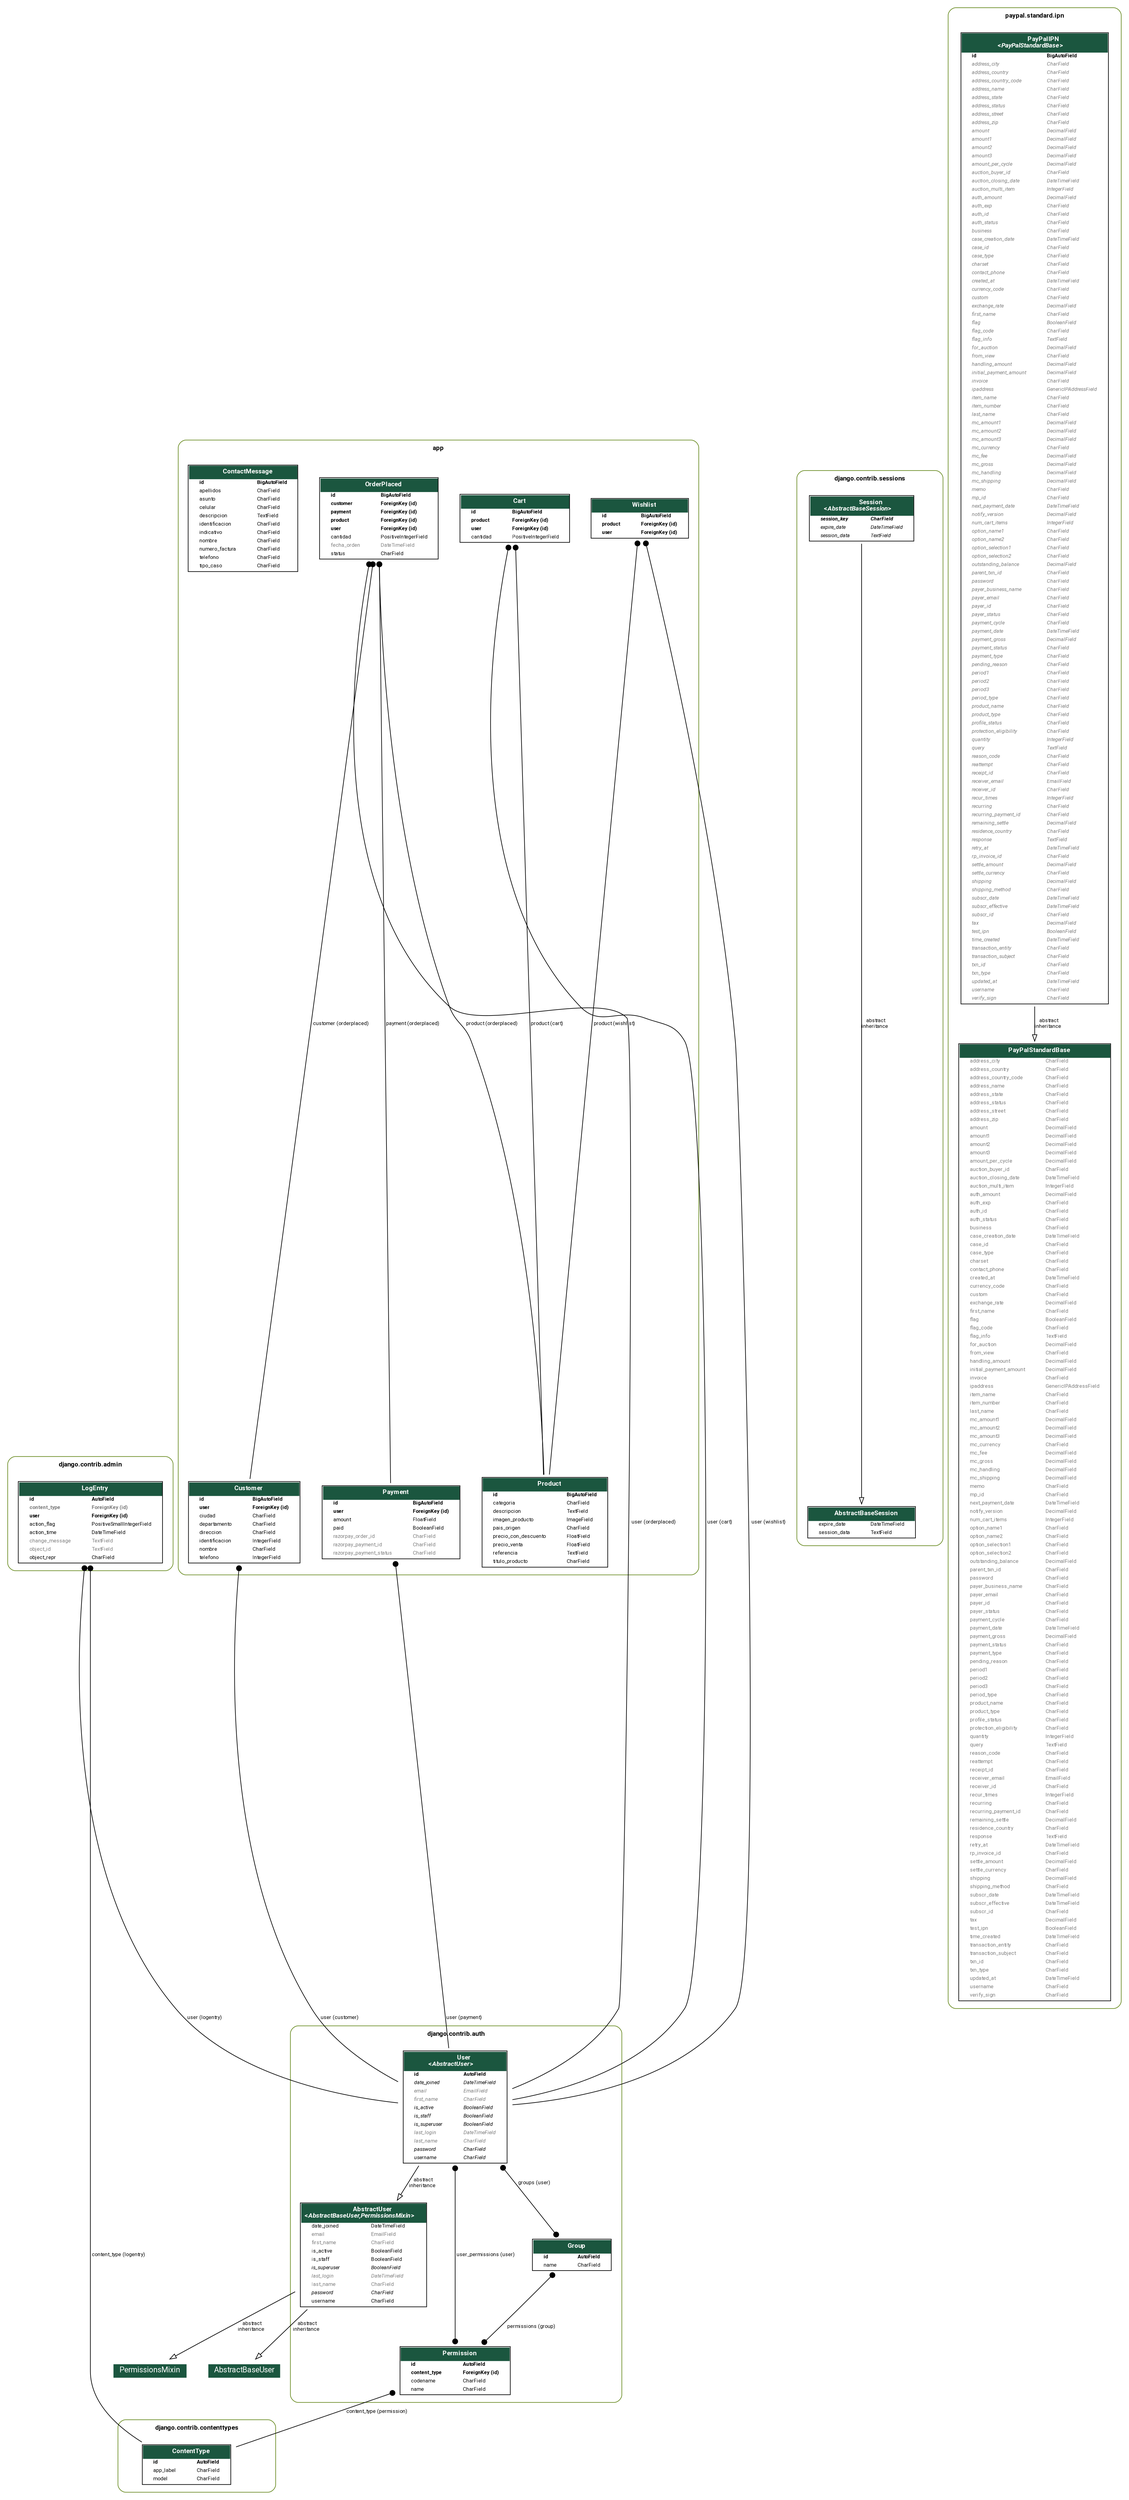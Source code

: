 digraph model_graph {
  // Dotfile by Django-Extensions graph_models
  // Created: 2024-01-24 19:34
  // Cli Options: -a -g -o my_models.dot

  fontname = "Roboto"
  fontsize = 8
  splines  = true
  rankdir = "TB"

  node [
    fontname = "Roboto"
    fontsize = 8
    shape = "plaintext"
  ]

  edge [
    fontname = "Roboto"
    fontsize = 8
  ]

  // Labels
  subgraph cluster_django_contrib_admin {
    label=<
          <TABLE BORDER="0" CELLBORDER="0" CELLSPACING="0">
          <TR><TD COLSPAN="2" CELLPADDING="4" ALIGN="CENTER">
          <FONT FACE="Roboto" COLOR="Black" POINT-SIZE="10">
          <B>django.contrib.admin</B>
          </FONT>
          </TD></TR>
          </TABLE>
          >
    color=olivedrab4
    style="rounded"
  
    django_contrib_admin_models_LogEntry [label=<
      <TABLE BGCOLOR="white" BORDER="1" CELLBORDER="0" CELLSPACING="0">
      <TR><TD COLSPAN="2" CELLPADDING="5" ALIGN="CENTER" BGCOLOR="#1b563f">
      <FONT FACE="Roboto" COLOR="white" POINT-SIZE="10"><B>
      LogEntry
      </B></FONT></TD></TR>
    
    
      <TR><TD ALIGN="LEFT" BORDER="0">
      <FONT FACE="Roboto"><B>id</B></FONT>
      </TD><TD ALIGN="LEFT">
      <FONT FACE="Roboto"><B>AutoField</B></FONT>
      </TD></TR>
    
    
    
      <TR><TD ALIGN="LEFT" BORDER="0">
      <FONT COLOR="#7B7B7B" FACE="Roboto"><B>content_type</B></FONT>
      </TD><TD ALIGN="LEFT">
      <FONT COLOR="#7B7B7B" FACE="Roboto"><B>ForeignKey (id)</B></FONT>
      </TD></TR>
    
    
    
      <TR><TD ALIGN="LEFT" BORDER="0">
      <FONT FACE="Roboto"><B>user</B></FONT>
      </TD><TD ALIGN="LEFT">
      <FONT FACE="Roboto"><B>ForeignKey (id)</B></FONT>
      </TD></TR>
    
    
    
      <TR><TD ALIGN="LEFT" BORDER="0">
      <FONT FACE="Roboto">action_flag</FONT>
      </TD><TD ALIGN="LEFT">
      <FONT FACE="Roboto">PositiveSmallIntegerField</FONT>
      </TD></TR>
    
    
    
      <TR><TD ALIGN="LEFT" BORDER="0">
      <FONT FACE="Roboto">action_time</FONT>
      </TD><TD ALIGN="LEFT">
      <FONT FACE="Roboto">DateTimeField</FONT>
      </TD></TR>
    
    
    
      <TR><TD ALIGN="LEFT" BORDER="0">
      <FONT COLOR="#7B7B7B" FACE="Roboto">change_message</FONT>
      </TD><TD ALIGN="LEFT">
      <FONT COLOR="#7B7B7B" FACE="Roboto">TextField</FONT>
      </TD></TR>
    
    
    
      <TR><TD ALIGN="LEFT" BORDER="0">
      <FONT COLOR="#7B7B7B" FACE="Roboto">object_id</FONT>
      </TD><TD ALIGN="LEFT">
      <FONT COLOR="#7B7B7B" FACE="Roboto">TextField</FONT>
      </TD></TR>
    
    
    
      <TR><TD ALIGN="LEFT" BORDER="0">
      <FONT FACE="Roboto">object_repr</FONT>
      </TD><TD ALIGN="LEFT">
      <FONT FACE="Roboto">CharField</FONT>
      </TD></TR>
    
    
      </TABLE>
      >]

  }
  subgraph cluster_django_contrib_auth {
    label=<
          <TABLE BORDER="0" CELLBORDER="0" CELLSPACING="0">
          <TR><TD COLSPAN="2" CELLPADDING="4" ALIGN="CENTER">
          <FONT FACE="Roboto" COLOR="Black" POINT-SIZE="10">
          <B>django.contrib.auth</B>
          </FONT>
          </TD></TR>
          </TABLE>
          >
    color=olivedrab4
    style="rounded"
  
    django_contrib_auth_models_AbstractUser [label=<
      <TABLE BGCOLOR="white" BORDER="1" CELLBORDER="0" CELLSPACING="0">
      <TR><TD COLSPAN="2" CELLPADDING="5" ALIGN="CENTER" BGCOLOR="#1b563f">
      <FONT FACE="Roboto" COLOR="white" POINT-SIZE="10"><B>
      AbstractUser<BR/>&lt;<FONT FACE="Roboto"><I>AbstractBaseUser,PermissionsMixin</I></FONT>&gt;
      </B></FONT></TD></TR>
    
    
      <TR><TD ALIGN="LEFT" BORDER="0">
      <FONT FACE="Roboto">date_joined</FONT>
      </TD><TD ALIGN="LEFT">
      <FONT FACE="Roboto">DateTimeField</FONT>
      </TD></TR>
    
    
    
      <TR><TD ALIGN="LEFT" BORDER="0">
      <FONT COLOR="#7B7B7B" FACE="Roboto">email</FONT>
      </TD><TD ALIGN="LEFT">
      <FONT COLOR="#7B7B7B" FACE="Roboto">EmailField</FONT>
      </TD></TR>
    
    
    
      <TR><TD ALIGN="LEFT" BORDER="0">
      <FONT COLOR="#7B7B7B" FACE="Roboto">first_name</FONT>
      </TD><TD ALIGN="LEFT">
      <FONT COLOR="#7B7B7B" FACE="Roboto">CharField</FONT>
      </TD></TR>
    
    
    
      <TR><TD ALIGN="LEFT" BORDER="0">
      <FONT FACE="Roboto">is_active</FONT>
      </TD><TD ALIGN="LEFT">
      <FONT FACE="Roboto">BooleanField</FONT>
      </TD></TR>
    
    
    
      <TR><TD ALIGN="LEFT" BORDER="0">
      <FONT FACE="Roboto">is_staff</FONT>
      </TD><TD ALIGN="LEFT">
      <FONT FACE="Roboto">BooleanField</FONT>
      </TD></TR>
    
    
    
      <TR><TD ALIGN="LEFT" BORDER="0">
      <FONT FACE="Roboto"><I>is_superuser</I></FONT>
      </TD><TD ALIGN="LEFT">
      <FONT FACE="Roboto"><I>BooleanField</I></FONT>
      </TD></TR>
    
    
    
      <TR><TD ALIGN="LEFT" BORDER="0">
      <FONT COLOR="#7B7B7B" FACE="Roboto"><I>last_login</I></FONT>
      </TD><TD ALIGN="LEFT">
      <FONT COLOR="#7B7B7B" FACE="Roboto"><I>DateTimeField</I></FONT>
      </TD></TR>
    
    
    
      <TR><TD ALIGN="LEFT" BORDER="0">
      <FONT COLOR="#7B7B7B" FACE="Roboto">last_name</FONT>
      </TD><TD ALIGN="LEFT">
      <FONT COLOR="#7B7B7B" FACE="Roboto">CharField</FONT>
      </TD></TR>
    
    
    
      <TR><TD ALIGN="LEFT" BORDER="0">
      <FONT FACE="Roboto"><I>password</I></FONT>
      </TD><TD ALIGN="LEFT">
      <FONT FACE="Roboto"><I>CharField</I></FONT>
      </TD></TR>
    
    
    
      <TR><TD ALIGN="LEFT" BORDER="0">
      <FONT FACE="Roboto">username</FONT>
      </TD><TD ALIGN="LEFT">
      <FONT FACE="Roboto">CharField</FONT>
      </TD></TR>
    
    
      </TABLE>
      >]
  
    django_contrib_auth_models_Permission [label=<
      <TABLE BGCOLOR="white" BORDER="1" CELLBORDER="0" CELLSPACING="0">
      <TR><TD COLSPAN="2" CELLPADDING="5" ALIGN="CENTER" BGCOLOR="#1b563f">
      <FONT FACE="Roboto" COLOR="white" POINT-SIZE="10"><B>
      Permission
      </B></FONT></TD></TR>
    
    
      <TR><TD ALIGN="LEFT" BORDER="0">
      <FONT FACE="Roboto"><B>id</B></FONT>
      </TD><TD ALIGN="LEFT">
      <FONT FACE="Roboto"><B>AutoField</B></FONT>
      </TD></TR>
    
    
    
      <TR><TD ALIGN="LEFT" BORDER="0">
      <FONT FACE="Roboto"><B>content_type</B></FONT>
      </TD><TD ALIGN="LEFT">
      <FONT FACE="Roboto"><B>ForeignKey (id)</B></FONT>
      </TD></TR>
    
    
    
      <TR><TD ALIGN="LEFT" BORDER="0">
      <FONT FACE="Roboto">codename</FONT>
      </TD><TD ALIGN="LEFT">
      <FONT FACE="Roboto">CharField</FONT>
      </TD></TR>
    
    
    
      <TR><TD ALIGN="LEFT" BORDER="0">
      <FONT FACE="Roboto">name</FONT>
      </TD><TD ALIGN="LEFT">
      <FONT FACE="Roboto">CharField</FONT>
      </TD></TR>
    
    
      </TABLE>
      >]
  
    django_contrib_auth_models_Group [label=<
      <TABLE BGCOLOR="white" BORDER="1" CELLBORDER="0" CELLSPACING="0">
      <TR><TD COLSPAN="2" CELLPADDING="5" ALIGN="CENTER" BGCOLOR="#1b563f">
      <FONT FACE="Roboto" COLOR="white" POINT-SIZE="10"><B>
      Group
      </B></FONT></TD></TR>
    
    
      <TR><TD ALIGN="LEFT" BORDER="0">
      <FONT FACE="Roboto"><B>id</B></FONT>
      </TD><TD ALIGN="LEFT">
      <FONT FACE="Roboto"><B>AutoField</B></FONT>
      </TD></TR>
    
    
    
      <TR><TD ALIGN="LEFT" BORDER="0">
      <FONT FACE="Roboto">name</FONT>
      </TD><TD ALIGN="LEFT">
      <FONT FACE="Roboto">CharField</FONT>
      </TD></TR>
    
    
      </TABLE>
      >]
  
    django_contrib_auth_models_User [label=<
      <TABLE BGCOLOR="white" BORDER="1" CELLBORDER="0" CELLSPACING="0">
      <TR><TD COLSPAN="2" CELLPADDING="5" ALIGN="CENTER" BGCOLOR="#1b563f">
      <FONT FACE="Roboto" COLOR="white" POINT-SIZE="10"><B>
      User<BR/>&lt;<FONT FACE="Roboto"><I>AbstractUser</I></FONT>&gt;
      </B></FONT></TD></TR>
    
    
      <TR><TD ALIGN="LEFT" BORDER="0">
      <FONT FACE="Roboto"><B>id</B></FONT>
      </TD><TD ALIGN="LEFT">
      <FONT FACE="Roboto"><B>AutoField</B></FONT>
      </TD></TR>
    
    
    
      <TR><TD ALIGN="LEFT" BORDER="0">
      <FONT FACE="Roboto"><I>date_joined</I></FONT>
      </TD><TD ALIGN="LEFT">
      <FONT FACE="Roboto"><I>DateTimeField</I></FONT>
      </TD></TR>
    
    
    
      <TR><TD ALIGN="LEFT" BORDER="0">
      <FONT COLOR="#7B7B7B" FACE="Roboto"><I>email</I></FONT>
      </TD><TD ALIGN="LEFT">
      <FONT COLOR="#7B7B7B" FACE="Roboto"><I>EmailField</I></FONT>
      </TD></TR>
    
    
    
      <TR><TD ALIGN="LEFT" BORDER="0">
      <FONT COLOR="#7B7B7B" FACE="Roboto"><I>first_name</I></FONT>
      </TD><TD ALIGN="LEFT">
      <FONT COLOR="#7B7B7B" FACE="Roboto"><I>CharField</I></FONT>
      </TD></TR>
    
    
    
      <TR><TD ALIGN="LEFT" BORDER="0">
      <FONT FACE="Roboto"><I>is_active</I></FONT>
      </TD><TD ALIGN="LEFT">
      <FONT FACE="Roboto"><I>BooleanField</I></FONT>
      </TD></TR>
    
    
    
      <TR><TD ALIGN="LEFT" BORDER="0">
      <FONT FACE="Roboto"><I>is_staff</I></FONT>
      </TD><TD ALIGN="LEFT">
      <FONT FACE="Roboto"><I>BooleanField</I></FONT>
      </TD></TR>
    
    
    
      <TR><TD ALIGN="LEFT" BORDER="0">
      <FONT FACE="Roboto"><I>is_superuser</I></FONT>
      </TD><TD ALIGN="LEFT">
      <FONT FACE="Roboto"><I>BooleanField</I></FONT>
      </TD></TR>
    
    
    
      <TR><TD ALIGN="LEFT" BORDER="0">
      <FONT COLOR="#7B7B7B" FACE="Roboto"><I>last_login</I></FONT>
      </TD><TD ALIGN="LEFT">
      <FONT COLOR="#7B7B7B" FACE="Roboto"><I>DateTimeField</I></FONT>
      </TD></TR>
    
    
    
      <TR><TD ALIGN="LEFT" BORDER="0">
      <FONT COLOR="#7B7B7B" FACE="Roboto"><I>last_name</I></FONT>
      </TD><TD ALIGN="LEFT">
      <FONT COLOR="#7B7B7B" FACE="Roboto"><I>CharField</I></FONT>
      </TD></TR>
    
    
    
      <TR><TD ALIGN="LEFT" BORDER="0">
      <FONT FACE="Roboto"><I>password</I></FONT>
      </TD><TD ALIGN="LEFT">
      <FONT FACE="Roboto"><I>CharField</I></FONT>
      </TD></TR>
    
    
    
      <TR><TD ALIGN="LEFT" BORDER="0">
      <FONT FACE="Roboto"><I>username</I></FONT>
      </TD><TD ALIGN="LEFT">
      <FONT FACE="Roboto"><I>CharField</I></FONT>
      </TD></TR>
    
    
      </TABLE>
      >]

  }
  subgraph cluster_django_contrib_contenttypes {
    label=<
          <TABLE BORDER="0" CELLBORDER="0" CELLSPACING="0">
          <TR><TD COLSPAN="2" CELLPADDING="4" ALIGN="CENTER">
          <FONT FACE="Roboto" COLOR="Black" POINT-SIZE="10">
          <B>django.contrib.contenttypes</B>
          </FONT>
          </TD></TR>
          </TABLE>
          >
    color=olivedrab4
    style="rounded"
  
    django_contrib_contenttypes_models_ContentType [label=<
      <TABLE BGCOLOR="white" BORDER="1" CELLBORDER="0" CELLSPACING="0">
      <TR><TD COLSPAN="2" CELLPADDING="5" ALIGN="CENTER" BGCOLOR="#1b563f">
      <FONT FACE="Roboto" COLOR="white" POINT-SIZE="10"><B>
      ContentType
      </B></FONT></TD></TR>
    
    
      <TR><TD ALIGN="LEFT" BORDER="0">
      <FONT FACE="Roboto"><B>id</B></FONT>
      </TD><TD ALIGN="LEFT">
      <FONT FACE="Roboto"><B>AutoField</B></FONT>
      </TD></TR>
    
    
    
      <TR><TD ALIGN="LEFT" BORDER="0">
      <FONT FACE="Roboto">app_label</FONT>
      </TD><TD ALIGN="LEFT">
      <FONT FACE="Roboto">CharField</FONT>
      </TD></TR>
    
    
    
      <TR><TD ALIGN="LEFT" BORDER="0">
      <FONT FACE="Roboto">model</FONT>
      </TD><TD ALIGN="LEFT">
      <FONT FACE="Roboto">CharField</FONT>
      </TD></TR>
    
    
      </TABLE>
      >]

  }
  subgraph cluster_django_contrib_sessions {
    label=<
          <TABLE BORDER="0" CELLBORDER="0" CELLSPACING="0">
          <TR><TD COLSPAN="2" CELLPADDING="4" ALIGN="CENTER">
          <FONT FACE="Roboto" COLOR="Black" POINT-SIZE="10">
          <B>django.contrib.sessions</B>
          </FONT>
          </TD></TR>
          </TABLE>
          >
    color=olivedrab4
    style="rounded"
  
    django_contrib_sessions_base_session_AbstractBaseSession [label=<
      <TABLE BGCOLOR="white" BORDER="1" CELLBORDER="0" CELLSPACING="0">
      <TR><TD COLSPAN="2" CELLPADDING="5" ALIGN="CENTER" BGCOLOR="#1b563f">
      <FONT FACE="Roboto" COLOR="white" POINT-SIZE="10"><B>
      AbstractBaseSession
      </B></FONT></TD></TR>
    
    
      <TR><TD ALIGN="LEFT" BORDER="0">
      <FONT FACE="Roboto">expire_date</FONT>
      </TD><TD ALIGN="LEFT">
      <FONT FACE="Roboto">DateTimeField</FONT>
      </TD></TR>
    
    
    
      <TR><TD ALIGN="LEFT" BORDER="0">
      <FONT FACE="Roboto">session_data</FONT>
      </TD><TD ALIGN="LEFT">
      <FONT FACE="Roboto">TextField</FONT>
      </TD></TR>
    
    
      </TABLE>
      >]
  
    django_contrib_sessions_models_Session [label=<
      <TABLE BGCOLOR="white" BORDER="1" CELLBORDER="0" CELLSPACING="0">
      <TR><TD COLSPAN="2" CELLPADDING="5" ALIGN="CENTER" BGCOLOR="#1b563f">
      <FONT FACE="Roboto" COLOR="white" POINT-SIZE="10"><B>
      Session<BR/>&lt;<FONT FACE="Roboto"><I>AbstractBaseSession</I></FONT>&gt;
      </B></FONT></TD></TR>
    
    
      <TR><TD ALIGN="LEFT" BORDER="0">
      <FONT FACE="Roboto"><I><B>session_key</B></I></FONT>
      </TD><TD ALIGN="LEFT">
      <FONT FACE="Roboto"><I><B>CharField</B></I></FONT>
      </TD></TR>
    
    
    
      <TR><TD ALIGN="LEFT" BORDER="0">
      <FONT FACE="Roboto"><I>expire_date</I></FONT>
      </TD><TD ALIGN="LEFT">
      <FONT FACE="Roboto"><I>DateTimeField</I></FONT>
      </TD></TR>
    
    
    
      <TR><TD ALIGN="LEFT" BORDER="0">
      <FONT FACE="Roboto"><I>session_data</I></FONT>
      </TD><TD ALIGN="LEFT">
      <FONT FACE="Roboto"><I>TextField</I></FONT>
      </TD></TR>
    
    
      </TABLE>
      >]

  }
  subgraph cluster_app {
    label=<
          <TABLE BORDER="0" CELLBORDER="0" CELLSPACING="0">
          <TR><TD COLSPAN="2" CELLPADDING="4" ALIGN="CENTER">
          <FONT FACE="Roboto" COLOR="Black" POINT-SIZE="10">
          <B>app</B>
          </FONT>
          </TD></TR>
          </TABLE>
          >
    color=olivedrab4
    style="rounded"
  
    app_models_Product [label=<
      <TABLE BGCOLOR="white" BORDER="1" CELLBORDER="0" CELLSPACING="0">
      <TR><TD COLSPAN="2" CELLPADDING="5" ALIGN="CENTER" BGCOLOR="#1b563f">
      <FONT FACE="Roboto" COLOR="white" POINT-SIZE="10"><B>
      Product
      </B></FONT></TD></TR>
    
    
      <TR><TD ALIGN="LEFT" BORDER="0">
      <FONT FACE="Roboto"><B>id</B></FONT>
      </TD><TD ALIGN="LEFT">
      <FONT FACE="Roboto"><B>BigAutoField</B></FONT>
      </TD></TR>
    
    
    
      <TR><TD ALIGN="LEFT" BORDER="0">
      <FONT FACE="Roboto">categoria</FONT>
      </TD><TD ALIGN="LEFT">
      <FONT FACE="Roboto">CharField</FONT>
      </TD></TR>
    
    
    
      <TR><TD ALIGN="LEFT" BORDER="0">
      <FONT FACE="Roboto">descripcion</FONT>
      </TD><TD ALIGN="LEFT">
      <FONT FACE="Roboto">TextField</FONT>
      </TD></TR>
    
    
    
      <TR><TD ALIGN="LEFT" BORDER="0">
      <FONT FACE="Roboto">imagen_producto</FONT>
      </TD><TD ALIGN="LEFT">
      <FONT FACE="Roboto">ImageField</FONT>
      </TD></TR>
    
    
    
      <TR><TD ALIGN="LEFT" BORDER="0">
      <FONT FACE="Roboto">pais_origen</FONT>
      </TD><TD ALIGN="LEFT">
      <FONT FACE="Roboto">CharField</FONT>
      </TD></TR>
    
    
    
      <TR><TD ALIGN="LEFT" BORDER="0">
      <FONT FACE="Roboto">precio_con_descuento</FONT>
      </TD><TD ALIGN="LEFT">
      <FONT FACE="Roboto">FloatField</FONT>
      </TD></TR>
    
    
    
      <TR><TD ALIGN="LEFT" BORDER="0">
      <FONT FACE="Roboto">precio_venta</FONT>
      </TD><TD ALIGN="LEFT">
      <FONT FACE="Roboto">FloatField</FONT>
      </TD></TR>
    
    
    
      <TR><TD ALIGN="LEFT" BORDER="0">
      <FONT FACE="Roboto">referencia</FONT>
      </TD><TD ALIGN="LEFT">
      <FONT FACE="Roboto">TextField</FONT>
      </TD></TR>
    
    
    
      <TR><TD ALIGN="LEFT" BORDER="0">
      <FONT FACE="Roboto">titulo_producto</FONT>
      </TD><TD ALIGN="LEFT">
      <FONT FACE="Roboto">CharField</FONT>
      </TD></TR>
    
    
      </TABLE>
      >]
  
    app_models_Customer [label=<
      <TABLE BGCOLOR="white" BORDER="1" CELLBORDER="0" CELLSPACING="0">
      <TR><TD COLSPAN="2" CELLPADDING="5" ALIGN="CENTER" BGCOLOR="#1b563f">
      <FONT FACE="Roboto" COLOR="white" POINT-SIZE="10"><B>
      Customer
      </B></FONT></TD></TR>
    
    
      <TR><TD ALIGN="LEFT" BORDER="0">
      <FONT FACE="Roboto"><B>id</B></FONT>
      </TD><TD ALIGN="LEFT">
      <FONT FACE="Roboto"><B>BigAutoField</B></FONT>
      </TD></TR>
    
    
    
      <TR><TD ALIGN="LEFT" BORDER="0">
      <FONT FACE="Roboto"><B>user</B></FONT>
      </TD><TD ALIGN="LEFT">
      <FONT FACE="Roboto"><B>ForeignKey (id)</B></FONT>
      </TD></TR>
    
    
    
      <TR><TD ALIGN="LEFT" BORDER="0">
      <FONT FACE="Roboto">ciudad</FONT>
      </TD><TD ALIGN="LEFT">
      <FONT FACE="Roboto">CharField</FONT>
      </TD></TR>
    
    
    
      <TR><TD ALIGN="LEFT" BORDER="0">
      <FONT FACE="Roboto">departamento</FONT>
      </TD><TD ALIGN="LEFT">
      <FONT FACE="Roboto">CharField</FONT>
      </TD></TR>
    
    
    
      <TR><TD ALIGN="LEFT" BORDER="0">
      <FONT FACE="Roboto">direccion</FONT>
      </TD><TD ALIGN="LEFT">
      <FONT FACE="Roboto">CharField</FONT>
      </TD></TR>
    
    
    
      <TR><TD ALIGN="LEFT" BORDER="0">
      <FONT FACE="Roboto">identificacion</FONT>
      </TD><TD ALIGN="LEFT">
      <FONT FACE="Roboto">IntegerField</FONT>
      </TD></TR>
    
    
    
      <TR><TD ALIGN="LEFT" BORDER="0">
      <FONT FACE="Roboto">nombre</FONT>
      </TD><TD ALIGN="LEFT">
      <FONT FACE="Roboto">CharField</FONT>
      </TD></TR>
    
    
    
      <TR><TD ALIGN="LEFT" BORDER="0">
      <FONT FACE="Roboto">telefono</FONT>
      </TD><TD ALIGN="LEFT">
      <FONT FACE="Roboto">IntegerField</FONT>
      </TD></TR>
    
    
      </TABLE>
      >]
  
    app_models_Cart [label=<
      <TABLE BGCOLOR="white" BORDER="1" CELLBORDER="0" CELLSPACING="0">
      <TR><TD COLSPAN="2" CELLPADDING="5" ALIGN="CENTER" BGCOLOR="#1b563f">
      <FONT FACE="Roboto" COLOR="white" POINT-SIZE="10"><B>
      Cart
      </B></FONT></TD></TR>
    
    
      <TR><TD ALIGN="LEFT" BORDER="0">
      <FONT FACE="Roboto"><B>id</B></FONT>
      </TD><TD ALIGN="LEFT">
      <FONT FACE="Roboto"><B>BigAutoField</B></FONT>
      </TD></TR>
    
    
    
      <TR><TD ALIGN="LEFT" BORDER="0">
      <FONT FACE="Roboto"><B>product</B></FONT>
      </TD><TD ALIGN="LEFT">
      <FONT FACE="Roboto"><B>ForeignKey (id)</B></FONT>
      </TD></TR>
    
    
    
      <TR><TD ALIGN="LEFT" BORDER="0">
      <FONT FACE="Roboto"><B>user</B></FONT>
      </TD><TD ALIGN="LEFT">
      <FONT FACE="Roboto"><B>ForeignKey (id)</B></FONT>
      </TD></TR>
    
    
    
      <TR><TD ALIGN="LEFT" BORDER="0">
      <FONT FACE="Roboto">cantidad</FONT>
      </TD><TD ALIGN="LEFT">
      <FONT FACE="Roboto">PositiveIntegerField</FONT>
      </TD></TR>
    
    
      </TABLE>
      >]
  
    app_models_Payment [label=<
      <TABLE BGCOLOR="white" BORDER="1" CELLBORDER="0" CELLSPACING="0">
      <TR><TD COLSPAN="2" CELLPADDING="5" ALIGN="CENTER" BGCOLOR="#1b563f">
      <FONT FACE="Roboto" COLOR="white" POINT-SIZE="10"><B>
      Payment
      </B></FONT></TD></TR>
    
    
      <TR><TD ALIGN="LEFT" BORDER="0">
      <FONT FACE="Roboto"><B>id</B></FONT>
      </TD><TD ALIGN="LEFT">
      <FONT FACE="Roboto"><B>BigAutoField</B></FONT>
      </TD></TR>
    
    
    
      <TR><TD ALIGN="LEFT" BORDER="0">
      <FONT FACE="Roboto"><B>user</B></FONT>
      </TD><TD ALIGN="LEFT">
      <FONT FACE="Roboto"><B>ForeignKey (id)</B></FONT>
      </TD></TR>
    
    
    
      <TR><TD ALIGN="LEFT" BORDER="0">
      <FONT FACE="Roboto">amount</FONT>
      </TD><TD ALIGN="LEFT">
      <FONT FACE="Roboto">FloatField</FONT>
      </TD></TR>
    
    
    
      <TR><TD ALIGN="LEFT" BORDER="0">
      <FONT FACE="Roboto">paid</FONT>
      </TD><TD ALIGN="LEFT">
      <FONT FACE="Roboto">BooleanField</FONT>
      </TD></TR>
    
    
    
      <TR><TD ALIGN="LEFT" BORDER="0">
      <FONT COLOR="#7B7B7B" FACE="Roboto">razorpay_order_id</FONT>
      </TD><TD ALIGN="LEFT">
      <FONT COLOR="#7B7B7B" FACE="Roboto">CharField</FONT>
      </TD></TR>
    
    
    
      <TR><TD ALIGN="LEFT" BORDER="0">
      <FONT COLOR="#7B7B7B" FACE="Roboto">razorpay_payment_id</FONT>
      </TD><TD ALIGN="LEFT">
      <FONT COLOR="#7B7B7B" FACE="Roboto">CharField</FONT>
      </TD></TR>
    
    
    
      <TR><TD ALIGN="LEFT" BORDER="0">
      <FONT COLOR="#7B7B7B" FACE="Roboto">razorpay_payment_status</FONT>
      </TD><TD ALIGN="LEFT">
      <FONT COLOR="#7B7B7B" FACE="Roboto">CharField</FONT>
      </TD></TR>
    
    
      </TABLE>
      >]
  
    app_models_OrderPlaced [label=<
      <TABLE BGCOLOR="white" BORDER="1" CELLBORDER="0" CELLSPACING="0">
      <TR><TD COLSPAN="2" CELLPADDING="5" ALIGN="CENTER" BGCOLOR="#1b563f">
      <FONT FACE="Roboto" COLOR="white" POINT-SIZE="10"><B>
      OrderPlaced
      </B></FONT></TD></TR>
    
    
      <TR><TD ALIGN="LEFT" BORDER="0">
      <FONT FACE="Roboto"><B>id</B></FONT>
      </TD><TD ALIGN="LEFT">
      <FONT FACE="Roboto"><B>BigAutoField</B></FONT>
      </TD></TR>
    
    
    
      <TR><TD ALIGN="LEFT" BORDER="0">
      <FONT FACE="Roboto"><B>customer</B></FONT>
      </TD><TD ALIGN="LEFT">
      <FONT FACE="Roboto"><B>ForeignKey (id)</B></FONT>
      </TD></TR>
    
    
    
      <TR><TD ALIGN="LEFT" BORDER="0">
      <FONT FACE="Roboto"><B>payment</B></FONT>
      </TD><TD ALIGN="LEFT">
      <FONT FACE="Roboto"><B>ForeignKey (id)</B></FONT>
      </TD></TR>
    
    
    
      <TR><TD ALIGN="LEFT" BORDER="0">
      <FONT FACE="Roboto"><B>product</B></FONT>
      </TD><TD ALIGN="LEFT">
      <FONT FACE="Roboto"><B>ForeignKey (id)</B></FONT>
      </TD></TR>
    
    
    
      <TR><TD ALIGN="LEFT" BORDER="0">
      <FONT FACE="Roboto"><B>user</B></FONT>
      </TD><TD ALIGN="LEFT">
      <FONT FACE="Roboto"><B>ForeignKey (id)</B></FONT>
      </TD></TR>
    
    
    
      <TR><TD ALIGN="LEFT" BORDER="0">
      <FONT FACE="Roboto">cantidad</FONT>
      </TD><TD ALIGN="LEFT">
      <FONT FACE="Roboto">PositiveIntegerField</FONT>
      </TD></TR>
    
    
    
      <TR><TD ALIGN="LEFT" BORDER="0">
      <FONT COLOR="#7B7B7B" FACE="Roboto">fecha_orden</FONT>
      </TD><TD ALIGN="LEFT">
      <FONT COLOR="#7B7B7B" FACE="Roboto">DateTimeField</FONT>
      </TD></TR>
    
    
    
      <TR><TD ALIGN="LEFT" BORDER="0">
      <FONT FACE="Roboto">status</FONT>
      </TD><TD ALIGN="LEFT">
      <FONT FACE="Roboto">CharField</FONT>
      </TD></TR>
    
    
      </TABLE>
      >]
  
    app_models_Wishlist [label=<
      <TABLE BGCOLOR="white" BORDER="1" CELLBORDER="0" CELLSPACING="0">
      <TR><TD COLSPAN="2" CELLPADDING="5" ALIGN="CENTER" BGCOLOR="#1b563f">
      <FONT FACE="Roboto" COLOR="white" POINT-SIZE="10"><B>
      Wishlist
      </B></FONT></TD></TR>
    
    
      <TR><TD ALIGN="LEFT" BORDER="0">
      <FONT FACE="Roboto"><B>id</B></FONT>
      </TD><TD ALIGN="LEFT">
      <FONT FACE="Roboto"><B>BigAutoField</B></FONT>
      </TD></TR>
    
    
    
      <TR><TD ALIGN="LEFT" BORDER="0">
      <FONT FACE="Roboto"><B>product</B></FONT>
      </TD><TD ALIGN="LEFT">
      <FONT FACE="Roboto"><B>ForeignKey (id)</B></FONT>
      </TD></TR>
    
    
    
      <TR><TD ALIGN="LEFT" BORDER="0">
      <FONT FACE="Roboto"><B>user</B></FONT>
      </TD><TD ALIGN="LEFT">
      <FONT FACE="Roboto"><B>ForeignKey (id)</B></FONT>
      </TD></TR>
    
    
      </TABLE>
      >]
  
    app_models_ContactMessage [label=<
      <TABLE BGCOLOR="white" BORDER="1" CELLBORDER="0" CELLSPACING="0">
      <TR><TD COLSPAN="2" CELLPADDING="5" ALIGN="CENTER" BGCOLOR="#1b563f">
      <FONT FACE="Roboto" COLOR="white" POINT-SIZE="10"><B>
      ContactMessage
      </B></FONT></TD></TR>
    
    
      <TR><TD ALIGN="LEFT" BORDER="0">
      <FONT FACE="Roboto"><B>id</B></FONT>
      </TD><TD ALIGN="LEFT">
      <FONT FACE="Roboto"><B>BigAutoField</B></FONT>
      </TD></TR>
    
    
    
      <TR><TD ALIGN="LEFT" BORDER="0">
      <FONT FACE="Roboto">apellidos</FONT>
      </TD><TD ALIGN="LEFT">
      <FONT FACE="Roboto">CharField</FONT>
      </TD></TR>
    
    
    
      <TR><TD ALIGN="LEFT" BORDER="0">
      <FONT FACE="Roboto">asunto</FONT>
      </TD><TD ALIGN="LEFT">
      <FONT FACE="Roboto">CharField</FONT>
      </TD></TR>
    
    
    
      <TR><TD ALIGN="LEFT" BORDER="0">
      <FONT FACE="Roboto">celular</FONT>
      </TD><TD ALIGN="LEFT">
      <FONT FACE="Roboto">CharField</FONT>
      </TD></TR>
    
    
    
      <TR><TD ALIGN="LEFT" BORDER="0">
      <FONT FACE="Roboto">descripcion</FONT>
      </TD><TD ALIGN="LEFT">
      <FONT FACE="Roboto">TextField</FONT>
      </TD></TR>
    
    
    
      <TR><TD ALIGN="LEFT" BORDER="0">
      <FONT FACE="Roboto">identificacion</FONT>
      </TD><TD ALIGN="LEFT">
      <FONT FACE="Roboto">CharField</FONT>
      </TD></TR>
    
    
    
      <TR><TD ALIGN="LEFT" BORDER="0">
      <FONT FACE="Roboto">indicativo</FONT>
      </TD><TD ALIGN="LEFT">
      <FONT FACE="Roboto">CharField</FONT>
      </TD></TR>
    
    
    
      <TR><TD ALIGN="LEFT" BORDER="0">
      <FONT FACE="Roboto">nombre</FONT>
      </TD><TD ALIGN="LEFT">
      <FONT FACE="Roboto">CharField</FONT>
      </TD></TR>
    
    
    
      <TR><TD ALIGN="LEFT" BORDER="0">
      <FONT FACE="Roboto">numero_factura</FONT>
      </TD><TD ALIGN="LEFT">
      <FONT FACE="Roboto">CharField</FONT>
      </TD></TR>
    
    
    
      <TR><TD ALIGN="LEFT" BORDER="0">
      <FONT FACE="Roboto">telefono</FONT>
      </TD><TD ALIGN="LEFT">
      <FONT FACE="Roboto">CharField</FONT>
      </TD></TR>
    
    
    
      <TR><TD ALIGN="LEFT" BORDER="0">
      <FONT FACE="Roboto">tipo_caso</FONT>
      </TD><TD ALIGN="LEFT">
      <FONT FACE="Roboto">CharField</FONT>
      </TD></TR>
    
    
      </TABLE>
      >]

  }
  subgraph cluster_paypal_standard_ipn {
    label=<
          <TABLE BORDER="0" CELLBORDER="0" CELLSPACING="0">
          <TR><TD COLSPAN="2" CELLPADDING="4" ALIGN="CENTER">
          <FONT FACE="Roboto" COLOR="Black" POINT-SIZE="10">
          <B>paypal.standard.ipn</B>
          </FONT>
          </TD></TR>
          </TABLE>
          >
    color=olivedrab4
    style="rounded"
  
    paypal_standard_models_PayPalStandardBase [label=<
      <TABLE BGCOLOR="white" BORDER="1" CELLBORDER="0" CELLSPACING="0">
      <TR><TD COLSPAN="2" CELLPADDING="5" ALIGN="CENTER" BGCOLOR="#1b563f">
      <FONT FACE="Roboto" COLOR="white" POINT-SIZE="10"><B>
      PayPalStandardBase
      </B></FONT></TD></TR>
    
    
      <TR><TD ALIGN="LEFT" BORDER="0">
      <FONT COLOR="#7B7B7B" FACE="Roboto">address_city</FONT>
      </TD><TD ALIGN="LEFT">
      <FONT COLOR="#7B7B7B" FACE="Roboto">CharField</FONT>
      </TD></TR>
    
    
    
      <TR><TD ALIGN="LEFT" BORDER="0">
      <FONT COLOR="#7B7B7B" FACE="Roboto">address_country</FONT>
      </TD><TD ALIGN="LEFT">
      <FONT COLOR="#7B7B7B" FACE="Roboto">CharField</FONT>
      </TD></TR>
    
    
    
      <TR><TD ALIGN="LEFT" BORDER="0">
      <FONT COLOR="#7B7B7B" FACE="Roboto">address_country_code</FONT>
      </TD><TD ALIGN="LEFT">
      <FONT COLOR="#7B7B7B" FACE="Roboto">CharField</FONT>
      </TD></TR>
    
    
    
      <TR><TD ALIGN="LEFT" BORDER="0">
      <FONT COLOR="#7B7B7B" FACE="Roboto">address_name</FONT>
      </TD><TD ALIGN="LEFT">
      <FONT COLOR="#7B7B7B" FACE="Roboto">CharField</FONT>
      </TD></TR>
    
    
    
      <TR><TD ALIGN="LEFT" BORDER="0">
      <FONT COLOR="#7B7B7B" FACE="Roboto">address_state</FONT>
      </TD><TD ALIGN="LEFT">
      <FONT COLOR="#7B7B7B" FACE="Roboto">CharField</FONT>
      </TD></TR>
    
    
    
      <TR><TD ALIGN="LEFT" BORDER="0">
      <FONT COLOR="#7B7B7B" FACE="Roboto">address_status</FONT>
      </TD><TD ALIGN="LEFT">
      <FONT COLOR="#7B7B7B" FACE="Roboto">CharField</FONT>
      </TD></TR>
    
    
    
      <TR><TD ALIGN="LEFT" BORDER="0">
      <FONT COLOR="#7B7B7B" FACE="Roboto">address_street</FONT>
      </TD><TD ALIGN="LEFT">
      <FONT COLOR="#7B7B7B" FACE="Roboto">CharField</FONT>
      </TD></TR>
    
    
    
      <TR><TD ALIGN="LEFT" BORDER="0">
      <FONT COLOR="#7B7B7B" FACE="Roboto">address_zip</FONT>
      </TD><TD ALIGN="LEFT">
      <FONT COLOR="#7B7B7B" FACE="Roboto">CharField</FONT>
      </TD></TR>
    
    
    
      <TR><TD ALIGN="LEFT" BORDER="0">
      <FONT COLOR="#7B7B7B" FACE="Roboto">amount</FONT>
      </TD><TD ALIGN="LEFT">
      <FONT COLOR="#7B7B7B" FACE="Roboto">DecimalField</FONT>
      </TD></TR>
    
    
    
      <TR><TD ALIGN="LEFT" BORDER="0">
      <FONT COLOR="#7B7B7B" FACE="Roboto">amount1</FONT>
      </TD><TD ALIGN="LEFT">
      <FONT COLOR="#7B7B7B" FACE="Roboto">DecimalField</FONT>
      </TD></TR>
    
    
    
      <TR><TD ALIGN="LEFT" BORDER="0">
      <FONT COLOR="#7B7B7B" FACE="Roboto">amount2</FONT>
      </TD><TD ALIGN="LEFT">
      <FONT COLOR="#7B7B7B" FACE="Roboto">DecimalField</FONT>
      </TD></TR>
    
    
    
      <TR><TD ALIGN="LEFT" BORDER="0">
      <FONT COLOR="#7B7B7B" FACE="Roboto">amount3</FONT>
      </TD><TD ALIGN="LEFT">
      <FONT COLOR="#7B7B7B" FACE="Roboto">DecimalField</FONT>
      </TD></TR>
    
    
    
      <TR><TD ALIGN="LEFT" BORDER="0">
      <FONT COLOR="#7B7B7B" FACE="Roboto">amount_per_cycle</FONT>
      </TD><TD ALIGN="LEFT">
      <FONT COLOR="#7B7B7B" FACE="Roboto">DecimalField</FONT>
      </TD></TR>
    
    
    
      <TR><TD ALIGN="LEFT" BORDER="0">
      <FONT COLOR="#7B7B7B" FACE="Roboto">auction_buyer_id</FONT>
      </TD><TD ALIGN="LEFT">
      <FONT COLOR="#7B7B7B" FACE="Roboto">CharField</FONT>
      </TD></TR>
    
    
    
      <TR><TD ALIGN="LEFT" BORDER="0">
      <FONT COLOR="#7B7B7B" FACE="Roboto">auction_closing_date</FONT>
      </TD><TD ALIGN="LEFT">
      <FONT COLOR="#7B7B7B" FACE="Roboto">DateTimeField</FONT>
      </TD></TR>
    
    
    
      <TR><TD ALIGN="LEFT" BORDER="0">
      <FONT COLOR="#7B7B7B" FACE="Roboto">auction_multi_item</FONT>
      </TD><TD ALIGN="LEFT">
      <FONT COLOR="#7B7B7B" FACE="Roboto">IntegerField</FONT>
      </TD></TR>
    
    
    
      <TR><TD ALIGN="LEFT" BORDER="0">
      <FONT COLOR="#7B7B7B" FACE="Roboto">auth_amount</FONT>
      </TD><TD ALIGN="LEFT">
      <FONT COLOR="#7B7B7B" FACE="Roboto">DecimalField</FONT>
      </TD></TR>
    
    
    
      <TR><TD ALIGN="LEFT" BORDER="0">
      <FONT COLOR="#7B7B7B" FACE="Roboto">auth_exp</FONT>
      </TD><TD ALIGN="LEFT">
      <FONT COLOR="#7B7B7B" FACE="Roboto">CharField</FONT>
      </TD></TR>
    
    
    
      <TR><TD ALIGN="LEFT" BORDER="0">
      <FONT COLOR="#7B7B7B" FACE="Roboto">auth_id</FONT>
      </TD><TD ALIGN="LEFT">
      <FONT COLOR="#7B7B7B" FACE="Roboto">CharField</FONT>
      </TD></TR>
    
    
    
      <TR><TD ALIGN="LEFT" BORDER="0">
      <FONT COLOR="#7B7B7B" FACE="Roboto">auth_status</FONT>
      </TD><TD ALIGN="LEFT">
      <FONT COLOR="#7B7B7B" FACE="Roboto">CharField</FONT>
      </TD></TR>
    
    
    
      <TR><TD ALIGN="LEFT" BORDER="0">
      <FONT COLOR="#7B7B7B" FACE="Roboto">business</FONT>
      </TD><TD ALIGN="LEFT">
      <FONT COLOR="#7B7B7B" FACE="Roboto">CharField</FONT>
      </TD></TR>
    
    
    
      <TR><TD ALIGN="LEFT" BORDER="0">
      <FONT COLOR="#7B7B7B" FACE="Roboto">case_creation_date</FONT>
      </TD><TD ALIGN="LEFT">
      <FONT COLOR="#7B7B7B" FACE="Roboto">DateTimeField</FONT>
      </TD></TR>
    
    
    
      <TR><TD ALIGN="LEFT" BORDER="0">
      <FONT COLOR="#7B7B7B" FACE="Roboto">case_id</FONT>
      </TD><TD ALIGN="LEFT">
      <FONT COLOR="#7B7B7B" FACE="Roboto">CharField</FONT>
      </TD></TR>
    
    
    
      <TR><TD ALIGN="LEFT" BORDER="0">
      <FONT COLOR="#7B7B7B" FACE="Roboto">case_type</FONT>
      </TD><TD ALIGN="LEFT">
      <FONT COLOR="#7B7B7B" FACE="Roboto">CharField</FONT>
      </TD></TR>
    
    
    
      <TR><TD ALIGN="LEFT" BORDER="0">
      <FONT COLOR="#7B7B7B" FACE="Roboto">charset</FONT>
      </TD><TD ALIGN="LEFT">
      <FONT COLOR="#7B7B7B" FACE="Roboto">CharField</FONT>
      </TD></TR>
    
    
    
      <TR><TD ALIGN="LEFT" BORDER="0">
      <FONT COLOR="#7B7B7B" FACE="Roboto">contact_phone</FONT>
      </TD><TD ALIGN="LEFT">
      <FONT COLOR="#7B7B7B" FACE="Roboto">CharField</FONT>
      </TD></TR>
    
    
    
      <TR><TD ALIGN="LEFT" BORDER="0">
      <FONT COLOR="#7B7B7B" FACE="Roboto">created_at</FONT>
      </TD><TD ALIGN="LEFT">
      <FONT COLOR="#7B7B7B" FACE="Roboto">DateTimeField</FONT>
      </TD></TR>
    
    
    
      <TR><TD ALIGN="LEFT" BORDER="0">
      <FONT COLOR="#7B7B7B" FACE="Roboto">currency_code</FONT>
      </TD><TD ALIGN="LEFT">
      <FONT COLOR="#7B7B7B" FACE="Roboto">CharField</FONT>
      </TD></TR>
    
    
    
      <TR><TD ALIGN="LEFT" BORDER="0">
      <FONT COLOR="#7B7B7B" FACE="Roboto">custom</FONT>
      </TD><TD ALIGN="LEFT">
      <FONT COLOR="#7B7B7B" FACE="Roboto">CharField</FONT>
      </TD></TR>
    
    
    
      <TR><TD ALIGN="LEFT" BORDER="0">
      <FONT COLOR="#7B7B7B" FACE="Roboto">exchange_rate</FONT>
      </TD><TD ALIGN="LEFT">
      <FONT COLOR="#7B7B7B" FACE="Roboto">DecimalField</FONT>
      </TD></TR>
    
    
    
      <TR><TD ALIGN="LEFT" BORDER="0">
      <FONT COLOR="#7B7B7B" FACE="Roboto">first_name</FONT>
      </TD><TD ALIGN="LEFT">
      <FONT COLOR="#7B7B7B" FACE="Roboto">CharField</FONT>
      </TD></TR>
    
    
    
      <TR><TD ALIGN="LEFT" BORDER="0">
      <FONT COLOR="#7B7B7B" FACE="Roboto">flag</FONT>
      </TD><TD ALIGN="LEFT">
      <FONT COLOR="#7B7B7B" FACE="Roboto">BooleanField</FONT>
      </TD></TR>
    
    
    
      <TR><TD ALIGN="LEFT" BORDER="0">
      <FONT COLOR="#7B7B7B" FACE="Roboto">flag_code</FONT>
      </TD><TD ALIGN="LEFT">
      <FONT COLOR="#7B7B7B" FACE="Roboto">CharField</FONT>
      </TD></TR>
    
    
    
      <TR><TD ALIGN="LEFT" BORDER="0">
      <FONT COLOR="#7B7B7B" FACE="Roboto">flag_info</FONT>
      </TD><TD ALIGN="LEFT">
      <FONT COLOR="#7B7B7B" FACE="Roboto">TextField</FONT>
      </TD></TR>
    
    
    
      <TR><TD ALIGN="LEFT" BORDER="0">
      <FONT COLOR="#7B7B7B" FACE="Roboto">for_auction</FONT>
      </TD><TD ALIGN="LEFT">
      <FONT COLOR="#7B7B7B" FACE="Roboto">DecimalField</FONT>
      </TD></TR>
    
    
    
      <TR><TD ALIGN="LEFT" BORDER="0">
      <FONT COLOR="#7B7B7B" FACE="Roboto">from_view</FONT>
      </TD><TD ALIGN="LEFT">
      <FONT COLOR="#7B7B7B" FACE="Roboto">CharField</FONT>
      </TD></TR>
    
    
    
      <TR><TD ALIGN="LEFT" BORDER="0">
      <FONT COLOR="#7B7B7B" FACE="Roboto">handling_amount</FONT>
      </TD><TD ALIGN="LEFT">
      <FONT COLOR="#7B7B7B" FACE="Roboto">DecimalField</FONT>
      </TD></TR>
    
    
    
      <TR><TD ALIGN="LEFT" BORDER="0">
      <FONT COLOR="#7B7B7B" FACE="Roboto">initial_payment_amount</FONT>
      </TD><TD ALIGN="LEFT">
      <FONT COLOR="#7B7B7B" FACE="Roboto">DecimalField</FONT>
      </TD></TR>
    
    
    
      <TR><TD ALIGN="LEFT" BORDER="0">
      <FONT COLOR="#7B7B7B" FACE="Roboto">invoice</FONT>
      </TD><TD ALIGN="LEFT">
      <FONT COLOR="#7B7B7B" FACE="Roboto">CharField</FONT>
      </TD></TR>
    
    
    
      <TR><TD ALIGN="LEFT" BORDER="0">
      <FONT COLOR="#7B7B7B" FACE="Roboto">ipaddress</FONT>
      </TD><TD ALIGN="LEFT">
      <FONT COLOR="#7B7B7B" FACE="Roboto">GenericIPAddressField</FONT>
      </TD></TR>
    
    
    
      <TR><TD ALIGN="LEFT" BORDER="0">
      <FONT COLOR="#7B7B7B" FACE="Roboto">item_name</FONT>
      </TD><TD ALIGN="LEFT">
      <FONT COLOR="#7B7B7B" FACE="Roboto">CharField</FONT>
      </TD></TR>
    
    
    
      <TR><TD ALIGN="LEFT" BORDER="0">
      <FONT COLOR="#7B7B7B" FACE="Roboto">item_number</FONT>
      </TD><TD ALIGN="LEFT">
      <FONT COLOR="#7B7B7B" FACE="Roboto">CharField</FONT>
      </TD></TR>
    
    
    
      <TR><TD ALIGN="LEFT" BORDER="0">
      <FONT COLOR="#7B7B7B" FACE="Roboto">last_name</FONT>
      </TD><TD ALIGN="LEFT">
      <FONT COLOR="#7B7B7B" FACE="Roboto">CharField</FONT>
      </TD></TR>
    
    
    
      <TR><TD ALIGN="LEFT" BORDER="0">
      <FONT COLOR="#7B7B7B" FACE="Roboto">mc_amount1</FONT>
      </TD><TD ALIGN="LEFT">
      <FONT COLOR="#7B7B7B" FACE="Roboto">DecimalField</FONT>
      </TD></TR>
    
    
    
      <TR><TD ALIGN="LEFT" BORDER="0">
      <FONT COLOR="#7B7B7B" FACE="Roboto">mc_amount2</FONT>
      </TD><TD ALIGN="LEFT">
      <FONT COLOR="#7B7B7B" FACE="Roboto">DecimalField</FONT>
      </TD></TR>
    
    
    
      <TR><TD ALIGN="LEFT" BORDER="0">
      <FONT COLOR="#7B7B7B" FACE="Roboto">mc_amount3</FONT>
      </TD><TD ALIGN="LEFT">
      <FONT COLOR="#7B7B7B" FACE="Roboto">DecimalField</FONT>
      </TD></TR>
    
    
    
      <TR><TD ALIGN="LEFT" BORDER="0">
      <FONT COLOR="#7B7B7B" FACE="Roboto">mc_currency</FONT>
      </TD><TD ALIGN="LEFT">
      <FONT COLOR="#7B7B7B" FACE="Roboto">CharField</FONT>
      </TD></TR>
    
    
    
      <TR><TD ALIGN="LEFT" BORDER="0">
      <FONT COLOR="#7B7B7B" FACE="Roboto">mc_fee</FONT>
      </TD><TD ALIGN="LEFT">
      <FONT COLOR="#7B7B7B" FACE="Roboto">DecimalField</FONT>
      </TD></TR>
    
    
    
      <TR><TD ALIGN="LEFT" BORDER="0">
      <FONT COLOR="#7B7B7B" FACE="Roboto">mc_gross</FONT>
      </TD><TD ALIGN="LEFT">
      <FONT COLOR="#7B7B7B" FACE="Roboto">DecimalField</FONT>
      </TD></TR>
    
    
    
      <TR><TD ALIGN="LEFT" BORDER="0">
      <FONT COLOR="#7B7B7B" FACE="Roboto">mc_handling</FONT>
      </TD><TD ALIGN="LEFT">
      <FONT COLOR="#7B7B7B" FACE="Roboto">DecimalField</FONT>
      </TD></TR>
    
    
    
      <TR><TD ALIGN="LEFT" BORDER="0">
      <FONT COLOR="#7B7B7B" FACE="Roboto">mc_shipping</FONT>
      </TD><TD ALIGN="LEFT">
      <FONT COLOR="#7B7B7B" FACE="Roboto">DecimalField</FONT>
      </TD></TR>
    
    
    
      <TR><TD ALIGN="LEFT" BORDER="0">
      <FONT COLOR="#7B7B7B" FACE="Roboto">memo</FONT>
      </TD><TD ALIGN="LEFT">
      <FONT COLOR="#7B7B7B" FACE="Roboto">CharField</FONT>
      </TD></TR>
    
    
    
      <TR><TD ALIGN="LEFT" BORDER="0">
      <FONT COLOR="#7B7B7B" FACE="Roboto">mp_id</FONT>
      </TD><TD ALIGN="LEFT">
      <FONT COLOR="#7B7B7B" FACE="Roboto">CharField</FONT>
      </TD></TR>
    
    
    
      <TR><TD ALIGN="LEFT" BORDER="0">
      <FONT COLOR="#7B7B7B" FACE="Roboto">next_payment_date</FONT>
      </TD><TD ALIGN="LEFT">
      <FONT COLOR="#7B7B7B" FACE="Roboto">DateTimeField</FONT>
      </TD></TR>
    
    
    
      <TR><TD ALIGN="LEFT" BORDER="0">
      <FONT COLOR="#7B7B7B" FACE="Roboto">notify_version</FONT>
      </TD><TD ALIGN="LEFT">
      <FONT COLOR="#7B7B7B" FACE="Roboto">DecimalField</FONT>
      </TD></TR>
    
    
    
      <TR><TD ALIGN="LEFT" BORDER="0">
      <FONT COLOR="#7B7B7B" FACE="Roboto">num_cart_items</FONT>
      </TD><TD ALIGN="LEFT">
      <FONT COLOR="#7B7B7B" FACE="Roboto">IntegerField</FONT>
      </TD></TR>
    
    
    
      <TR><TD ALIGN="LEFT" BORDER="0">
      <FONT COLOR="#7B7B7B" FACE="Roboto">option_name1</FONT>
      </TD><TD ALIGN="LEFT">
      <FONT COLOR="#7B7B7B" FACE="Roboto">CharField</FONT>
      </TD></TR>
    
    
    
      <TR><TD ALIGN="LEFT" BORDER="0">
      <FONT COLOR="#7B7B7B" FACE="Roboto">option_name2</FONT>
      </TD><TD ALIGN="LEFT">
      <FONT COLOR="#7B7B7B" FACE="Roboto">CharField</FONT>
      </TD></TR>
    
    
    
      <TR><TD ALIGN="LEFT" BORDER="0">
      <FONT COLOR="#7B7B7B" FACE="Roboto">option_selection1</FONT>
      </TD><TD ALIGN="LEFT">
      <FONT COLOR="#7B7B7B" FACE="Roboto">CharField</FONT>
      </TD></TR>
    
    
    
      <TR><TD ALIGN="LEFT" BORDER="0">
      <FONT COLOR="#7B7B7B" FACE="Roboto">option_selection2</FONT>
      </TD><TD ALIGN="LEFT">
      <FONT COLOR="#7B7B7B" FACE="Roboto">CharField</FONT>
      </TD></TR>
    
    
    
      <TR><TD ALIGN="LEFT" BORDER="0">
      <FONT COLOR="#7B7B7B" FACE="Roboto">outstanding_balance</FONT>
      </TD><TD ALIGN="LEFT">
      <FONT COLOR="#7B7B7B" FACE="Roboto">DecimalField</FONT>
      </TD></TR>
    
    
    
      <TR><TD ALIGN="LEFT" BORDER="0">
      <FONT COLOR="#7B7B7B" FACE="Roboto">parent_txn_id</FONT>
      </TD><TD ALIGN="LEFT">
      <FONT COLOR="#7B7B7B" FACE="Roboto">CharField</FONT>
      </TD></TR>
    
    
    
      <TR><TD ALIGN="LEFT" BORDER="0">
      <FONT COLOR="#7B7B7B" FACE="Roboto">password</FONT>
      </TD><TD ALIGN="LEFT">
      <FONT COLOR="#7B7B7B" FACE="Roboto">CharField</FONT>
      </TD></TR>
    
    
    
      <TR><TD ALIGN="LEFT" BORDER="0">
      <FONT COLOR="#7B7B7B" FACE="Roboto">payer_business_name</FONT>
      </TD><TD ALIGN="LEFT">
      <FONT COLOR="#7B7B7B" FACE="Roboto">CharField</FONT>
      </TD></TR>
    
    
    
      <TR><TD ALIGN="LEFT" BORDER="0">
      <FONT COLOR="#7B7B7B" FACE="Roboto">payer_email</FONT>
      </TD><TD ALIGN="LEFT">
      <FONT COLOR="#7B7B7B" FACE="Roboto">CharField</FONT>
      </TD></TR>
    
    
    
      <TR><TD ALIGN="LEFT" BORDER="0">
      <FONT COLOR="#7B7B7B" FACE="Roboto">payer_id</FONT>
      </TD><TD ALIGN="LEFT">
      <FONT COLOR="#7B7B7B" FACE="Roboto">CharField</FONT>
      </TD></TR>
    
    
    
      <TR><TD ALIGN="LEFT" BORDER="0">
      <FONT COLOR="#7B7B7B" FACE="Roboto">payer_status</FONT>
      </TD><TD ALIGN="LEFT">
      <FONT COLOR="#7B7B7B" FACE="Roboto">CharField</FONT>
      </TD></TR>
    
    
    
      <TR><TD ALIGN="LEFT" BORDER="0">
      <FONT COLOR="#7B7B7B" FACE="Roboto">payment_cycle</FONT>
      </TD><TD ALIGN="LEFT">
      <FONT COLOR="#7B7B7B" FACE="Roboto">CharField</FONT>
      </TD></TR>
    
    
    
      <TR><TD ALIGN="LEFT" BORDER="0">
      <FONT COLOR="#7B7B7B" FACE="Roboto">payment_date</FONT>
      </TD><TD ALIGN="LEFT">
      <FONT COLOR="#7B7B7B" FACE="Roboto">DateTimeField</FONT>
      </TD></TR>
    
    
    
      <TR><TD ALIGN="LEFT" BORDER="0">
      <FONT COLOR="#7B7B7B" FACE="Roboto">payment_gross</FONT>
      </TD><TD ALIGN="LEFT">
      <FONT COLOR="#7B7B7B" FACE="Roboto">DecimalField</FONT>
      </TD></TR>
    
    
    
      <TR><TD ALIGN="LEFT" BORDER="0">
      <FONT COLOR="#7B7B7B" FACE="Roboto">payment_status</FONT>
      </TD><TD ALIGN="LEFT">
      <FONT COLOR="#7B7B7B" FACE="Roboto">CharField</FONT>
      </TD></TR>
    
    
    
      <TR><TD ALIGN="LEFT" BORDER="0">
      <FONT COLOR="#7B7B7B" FACE="Roboto">payment_type</FONT>
      </TD><TD ALIGN="LEFT">
      <FONT COLOR="#7B7B7B" FACE="Roboto">CharField</FONT>
      </TD></TR>
    
    
    
      <TR><TD ALIGN="LEFT" BORDER="0">
      <FONT COLOR="#7B7B7B" FACE="Roboto">pending_reason</FONT>
      </TD><TD ALIGN="LEFT">
      <FONT COLOR="#7B7B7B" FACE="Roboto">CharField</FONT>
      </TD></TR>
    
    
    
      <TR><TD ALIGN="LEFT" BORDER="0">
      <FONT COLOR="#7B7B7B" FACE="Roboto">period1</FONT>
      </TD><TD ALIGN="LEFT">
      <FONT COLOR="#7B7B7B" FACE="Roboto">CharField</FONT>
      </TD></TR>
    
    
    
      <TR><TD ALIGN="LEFT" BORDER="0">
      <FONT COLOR="#7B7B7B" FACE="Roboto">period2</FONT>
      </TD><TD ALIGN="LEFT">
      <FONT COLOR="#7B7B7B" FACE="Roboto">CharField</FONT>
      </TD></TR>
    
    
    
      <TR><TD ALIGN="LEFT" BORDER="0">
      <FONT COLOR="#7B7B7B" FACE="Roboto">period3</FONT>
      </TD><TD ALIGN="LEFT">
      <FONT COLOR="#7B7B7B" FACE="Roboto">CharField</FONT>
      </TD></TR>
    
    
    
      <TR><TD ALIGN="LEFT" BORDER="0">
      <FONT COLOR="#7B7B7B" FACE="Roboto">period_type</FONT>
      </TD><TD ALIGN="LEFT">
      <FONT COLOR="#7B7B7B" FACE="Roboto">CharField</FONT>
      </TD></TR>
    
    
    
      <TR><TD ALIGN="LEFT" BORDER="0">
      <FONT COLOR="#7B7B7B" FACE="Roboto">product_name</FONT>
      </TD><TD ALIGN="LEFT">
      <FONT COLOR="#7B7B7B" FACE="Roboto">CharField</FONT>
      </TD></TR>
    
    
    
      <TR><TD ALIGN="LEFT" BORDER="0">
      <FONT COLOR="#7B7B7B" FACE="Roboto">product_type</FONT>
      </TD><TD ALIGN="LEFT">
      <FONT COLOR="#7B7B7B" FACE="Roboto">CharField</FONT>
      </TD></TR>
    
    
    
      <TR><TD ALIGN="LEFT" BORDER="0">
      <FONT COLOR="#7B7B7B" FACE="Roboto">profile_status</FONT>
      </TD><TD ALIGN="LEFT">
      <FONT COLOR="#7B7B7B" FACE="Roboto">CharField</FONT>
      </TD></TR>
    
    
    
      <TR><TD ALIGN="LEFT" BORDER="0">
      <FONT COLOR="#7B7B7B" FACE="Roboto">protection_eligibility</FONT>
      </TD><TD ALIGN="LEFT">
      <FONT COLOR="#7B7B7B" FACE="Roboto">CharField</FONT>
      </TD></TR>
    
    
    
      <TR><TD ALIGN="LEFT" BORDER="0">
      <FONT COLOR="#7B7B7B" FACE="Roboto">quantity</FONT>
      </TD><TD ALIGN="LEFT">
      <FONT COLOR="#7B7B7B" FACE="Roboto">IntegerField</FONT>
      </TD></TR>
    
    
    
      <TR><TD ALIGN="LEFT" BORDER="0">
      <FONT COLOR="#7B7B7B" FACE="Roboto">query</FONT>
      </TD><TD ALIGN="LEFT">
      <FONT COLOR="#7B7B7B" FACE="Roboto">TextField</FONT>
      </TD></TR>
    
    
    
      <TR><TD ALIGN="LEFT" BORDER="0">
      <FONT COLOR="#7B7B7B" FACE="Roboto">reason_code</FONT>
      </TD><TD ALIGN="LEFT">
      <FONT COLOR="#7B7B7B" FACE="Roboto">CharField</FONT>
      </TD></TR>
    
    
    
      <TR><TD ALIGN="LEFT" BORDER="0">
      <FONT COLOR="#7B7B7B" FACE="Roboto">reattempt</FONT>
      </TD><TD ALIGN="LEFT">
      <FONT COLOR="#7B7B7B" FACE="Roboto">CharField</FONT>
      </TD></TR>
    
    
    
      <TR><TD ALIGN="LEFT" BORDER="0">
      <FONT COLOR="#7B7B7B" FACE="Roboto">receipt_id</FONT>
      </TD><TD ALIGN="LEFT">
      <FONT COLOR="#7B7B7B" FACE="Roboto">CharField</FONT>
      </TD></TR>
    
    
    
      <TR><TD ALIGN="LEFT" BORDER="0">
      <FONT COLOR="#7B7B7B" FACE="Roboto">receiver_email</FONT>
      </TD><TD ALIGN="LEFT">
      <FONT COLOR="#7B7B7B" FACE="Roboto">EmailField</FONT>
      </TD></TR>
    
    
    
      <TR><TD ALIGN="LEFT" BORDER="0">
      <FONT COLOR="#7B7B7B" FACE="Roboto">receiver_id</FONT>
      </TD><TD ALIGN="LEFT">
      <FONT COLOR="#7B7B7B" FACE="Roboto">CharField</FONT>
      </TD></TR>
    
    
    
      <TR><TD ALIGN="LEFT" BORDER="0">
      <FONT COLOR="#7B7B7B" FACE="Roboto">recur_times</FONT>
      </TD><TD ALIGN="LEFT">
      <FONT COLOR="#7B7B7B" FACE="Roboto">IntegerField</FONT>
      </TD></TR>
    
    
    
      <TR><TD ALIGN="LEFT" BORDER="0">
      <FONT COLOR="#7B7B7B" FACE="Roboto">recurring</FONT>
      </TD><TD ALIGN="LEFT">
      <FONT COLOR="#7B7B7B" FACE="Roboto">CharField</FONT>
      </TD></TR>
    
    
    
      <TR><TD ALIGN="LEFT" BORDER="0">
      <FONT COLOR="#7B7B7B" FACE="Roboto">recurring_payment_id</FONT>
      </TD><TD ALIGN="LEFT">
      <FONT COLOR="#7B7B7B" FACE="Roboto">CharField</FONT>
      </TD></TR>
    
    
    
      <TR><TD ALIGN="LEFT" BORDER="0">
      <FONT COLOR="#7B7B7B" FACE="Roboto">remaining_settle</FONT>
      </TD><TD ALIGN="LEFT">
      <FONT COLOR="#7B7B7B" FACE="Roboto">DecimalField</FONT>
      </TD></TR>
    
    
    
      <TR><TD ALIGN="LEFT" BORDER="0">
      <FONT COLOR="#7B7B7B" FACE="Roboto">residence_country</FONT>
      </TD><TD ALIGN="LEFT">
      <FONT COLOR="#7B7B7B" FACE="Roboto">CharField</FONT>
      </TD></TR>
    
    
    
      <TR><TD ALIGN="LEFT" BORDER="0">
      <FONT COLOR="#7B7B7B" FACE="Roboto">response</FONT>
      </TD><TD ALIGN="LEFT">
      <FONT COLOR="#7B7B7B" FACE="Roboto">TextField</FONT>
      </TD></TR>
    
    
    
      <TR><TD ALIGN="LEFT" BORDER="0">
      <FONT COLOR="#7B7B7B" FACE="Roboto">retry_at</FONT>
      </TD><TD ALIGN="LEFT">
      <FONT COLOR="#7B7B7B" FACE="Roboto">DateTimeField</FONT>
      </TD></TR>
    
    
    
      <TR><TD ALIGN="LEFT" BORDER="0">
      <FONT COLOR="#7B7B7B" FACE="Roboto">rp_invoice_id</FONT>
      </TD><TD ALIGN="LEFT">
      <FONT COLOR="#7B7B7B" FACE="Roboto">CharField</FONT>
      </TD></TR>
    
    
    
      <TR><TD ALIGN="LEFT" BORDER="0">
      <FONT COLOR="#7B7B7B" FACE="Roboto">settle_amount</FONT>
      </TD><TD ALIGN="LEFT">
      <FONT COLOR="#7B7B7B" FACE="Roboto">DecimalField</FONT>
      </TD></TR>
    
    
    
      <TR><TD ALIGN="LEFT" BORDER="0">
      <FONT COLOR="#7B7B7B" FACE="Roboto">settle_currency</FONT>
      </TD><TD ALIGN="LEFT">
      <FONT COLOR="#7B7B7B" FACE="Roboto">CharField</FONT>
      </TD></TR>
    
    
    
      <TR><TD ALIGN="LEFT" BORDER="0">
      <FONT COLOR="#7B7B7B" FACE="Roboto">shipping</FONT>
      </TD><TD ALIGN="LEFT">
      <FONT COLOR="#7B7B7B" FACE="Roboto">DecimalField</FONT>
      </TD></TR>
    
    
    
      <TR><TD ALIGN="LEFT" BORDER="0">
      <FONT COLOR="#7B7B7B" FACE="Roboto">shipping_method</FONT>
      </TD><TD ALIGN="LEFT">
      <FONT COLOR="#7B7B7B" FACE="Roboto">CharField</FONT>
      </TD></TR>
    
    
    
      <TR><TD ALIGN="LEFT" BORDER="0">
      <FONT COLOR="#7B7B7B" FACE="Roboto">subscr_date</FONT>
      </TD><TD ALIGN="LEFT">
      <FONT COLOR="#7B7B7B" FACE="Roboto">DateTimeField</FONT>
      </TD></TR>
    
    
    
      <TR><TD ALIGN="LEFT" BORDER="0">
      <FONT COLOR="#7B7B7B" FACE="Roboto">subscr_effective</FONT>
      </TD><TD ALIGN="LEFT">
      <FONT COLOR="#7B7B7B" FACE="Roboto">DateTimeField</FONT>
      </TD></TR>
    
    
    
      <TR><TD ALIGN="LEFT" BORDER="0">
      <FONT COLOR="#7B7B7B" FACE="Roboto">subscr_id</FONT>
      </TD><TD ALIGN="LEFT">
      <FONT COLOR="#7B7B7B" FACE="Roboto">CharField</FONT>
      </TD></TR>
    
    
    
      <TR><TD ALIGN="LEFT" BORDER="0">
      <FONT COLOR="#7B7B7B" FACE="Roboto">tax</FONT>
      </TD><TD ALIGN="LEFT">
      <FONT COLOR="#7B7B7B" FACE="Roboto">DecimalField</FONT>
      </TD></TR>
    
    
    
      <TR><TD ALIGN="LEFT" BORDER="0">
      <FONT COLOR="#7B7B7B" FACE="Roboto">test_ipn</FONT>
      </TD><TD ALIGN="LEFT">
      <FONT COLOR="#7B7B7B" FACE="Roboto">BooleanField</FONT>
      </TD></TR>
    
    
    
      <TR><TD ALIGN="LEFT" BORDER="0">
      <FONT COLOR="#7B7B7B" FACE="Roboto">time_created</FONT>
      </TD><TD ALIGN="LEFT">
      <FONT COLOR="#7B7B7B" FACE="Roboto">DateTimeField</FONT>
      </TD></TR>
    
    
    
      <TR><TD ALIGN="LEFT" BORDER="0">
      <FONT COLOR="#7B7B7B" FACE="Roboto">transaction_entity</FONT>
      </TD><TD ALIGN="LEFT">
      <FONT COLOR="#7B7B7B" FACE="Roboto">CharField</FONT>
      </TD></TR>
    
    
    
      <TR><TD ALIGN="LEFT" BORDER="0">
      <FONT COLOR="#7B7B7B" FACE="Roboto">transaction_subject</FONT>
      </TD><TD ALIGN="LEFT">
      <FONT COLOR="#7B7B7B" FACE="Roboto">CharField</FONT>
      </TD></TR>
    
    
    
      <TR><TD ALIGN="LEFT" BORDER="0">
      <FONT COLOR="#7B7B7B" FACE="Roboto">txn_id</FONT>
      </TD><TD ALIGN="LEFT">
      <FONT COLOR="#7B7B7B" FACE="Roboto">CharField</FONT>
      </TD></TR>
    
    
    
      <TR><TD ALIGN="LEFT" BORDER="0">
      <FONT COLOR="#7B7B7B" FACE="Roboto">txn_type</FONT>
      </TD><TD ALIGN="LEFT">
      <FONT COLOR="#7B7B7B" FACE="Roboto">CharField</FONT>
      </TD></TR>
    
    
    
      <TR><TD ALIGN="LEFT" BORDER="0">
      <FONT COLOR="#7B7B7B" FACE="Roboto">updated_at</FONT>
      </TD><TD ALIGN="LEFT">
      <FONT COLOR="#7B7B7B" FACE="Roboto">DateTimeField</FONT>
      </TD></TR>
    
    
    
      <TR><TD ALIGN="LEFT" BORDER="0">
      <FONT COLOR="#7B7B7B" FACE="Roboto">username</FONT>
      </TD><TD ALIGN="LEFT">
      <FONT COLOR="#7B7B7B" FACE="Roboto">CharField</FONT>
      </TD></TR>
    
    
    
      <TR><TD ALIGN="LEFT" BORDER="0">
      <FONT COLOR="#7B7B7B" FACE="Roboto">verify_sign</FONT>
      </TD><TD ALIGN="LEFT">
      <FONT COLOR="#7B7B7B" FACE="Roboto">CharField</FONT>
      </TD></TR>
    
    
      </TABLE>
      >]
  
    paypal_standard_ipn_models_PayPalIPN [label=<
      <TABLE BGCOLOR="white" BORDER="1" CELLBORDER="0" CELLSPACING="0">
      <TR><TD COLSPAN="2" CELLPADDING="5" ALIGN="CENTER" BGCOLOR="#1b563f">
      <FONT FACE="Roboto" COLOR="white" POINT-SIZE="10"><B>
      PayPalIPN<BR/>&lt;<FONT FACE="Roboto"><I>PayPalStandardBase</I></FONT>&gt;
      </B></FONT></TD></TR>
    
    
      <TR><TD ALIGN="LEFT" BORDER="0">
      <FONT FACE="Roboto"><B>id</B></FONT>
      </TD><TD ALIGN="LEFT">
      <FONT FACE="Roboto"><B>BigAutoField</B></FONT>
      </TD></TR>
    
    
    
      <TR><TD ALIGN="LEFT" BORDER="0">
      <FONT COLOR="#7B7B7B" FACE="Roboto"><I>address_city</I></FONT>
      </TD><TD ALIGN="LEFT">
      <FONT COLOR="#7B7B7B" FACE="Roboto"><I>CharField</I></FONT>
      </TD></TR>
    
    
    
      <TR><TD ALIGN="LEFT" BORDER="0">
      <FONT COLOR="#7B7B7B" FACE="Roboto"><I>address_country</I></FONT>
      </TD><TD ALIGN="LEFT">
      <FONT COLOR="#7B7B7B" FACE="Roboto"><I>CharField</I></FONT>
      </TD></TR>
    
    
    
      <TR><TD ALIGN="LEFT" BORDER="0">
      <FONT COLOR="#7B7B7B" FACE="Roboto"><I>address_country_code</I></FONT>
      </TD><TD ALIGN="LEFT">
      <FONT COLOR="#7B7B7B" FACE="Roboto"><I>CharField</I></FONT>
      </TD></TR>
    
    
    
      <TR><TD ALIGN="LEFT" BORDER="0">
      <FONT COLOR="#7B7B7B" FACE="Roboto"><I>address_name</I></FONT>
      </TD><TD ALIGN="LEFT">
      <FONT COLOR="#7B7B7B" FACE="Roboto"><I>CharField</I></FONT>
      </TD></TR>
    
    
    
      <TR><TD ALIGN="LEFT" BORDER="0">
      <FONT COLOR="#7B7B7B" FACE="Roboto"><I>address_state</I></FONT>
      </TD><TD ALIGN="LEFT">
      <FONT COLOR="#7B7B7B" FACE="Roboto"><I>CharField</I></FONT>
      </TD></TR>
    
    
    
      <TR><TD ALIGN="LEFT" BORDER="0">
      <FONT COLOR="#7B7B7B" FACE="Roboto"><I>address_status</I></FONT>
      </TD><TD ALIGN="LEFT">
      <FONT COLOR="#7B7B7B" FACE="Roboto"><I>CharField</I></FONT>
      </TD></TR>
    
    
    
      <TR><TD ALIGN="LEFT" BORDER="0">
      <FONT COLOR="#7B7B7B" FACE="Roboto"><I>address_street</I></FONT>
      </TD><TD ALIGN="LEFT">
      <FONT COLOR="#7B7B7B" FACE="Roboto"><I>CharField</I></FONT>
      </TD></TR>
    
    
    
      <TR><TD ALIGN="LEFT" BORDER="0">
      <FONT COLOR="#7B7B7B" FACE="Roboto"><I>address_zip</I></FONT>
      </TD><TD ALIGN="LEFT">
      <FONT COLOR="#7B7B7B" FACE="Roboto"><I>CharField</I></FONT>
      </TD></TR>
    
    
    
      <TR><TD ALIGN="LEFT" BORDER="0">
      <FONT COLOR="#7B7B7B" FACE="Roboto"><I>amount</I></FONT>
      </TD><TD ALIGN="LEFT">
      <FONT COLOR="#7B7B7B" FACE="Roboto"><I>DecimalField</I></FONT>
      </TD></TR>
    
    
    
      <TR><TD ALIGN="LEFT" BORDER="0">
      <FONT COLOR="#7B7B7B" FACE="Roboto"><I>amount1</I></FONT>
      </TD><TD ALIGN="LEFT">
      <FONT COLOR="#7B7B7B" FACE="Roboto"><I>DecimalField</I></FONT>
      </TD></TR>
    
    
    
      <TR><TD ALIGN="LEFT" BORDER="0">
      <FONT COLOR="#7B7B7B" FACE="Roboto"><I>amount2</I></FONT>
      </TD><TD ALIGN="LEFT">
      <FONT COLOR="#7B7B7B" FACE="Roboto"><I>DecimalField</I></FONT>
      </TD></TR>
    
    
    
      <TR><TD ALIGN="LEFT" BORDER="0">
      <FONT COLOR="#7B7B7B" FACE="Roboto"><I>amount3</I></FONT>
      </TD><TD ALIGN="LEFT">
      <FONT COLOR="#7B7B7B" FACE="Roboto"><I>DecimalField</I></FONT>
      </TD></TR>
    
    
    
      <TR><TD ALIGN="LEFT" BORDER="0">
      <FONT COLOR="#7B7B7B" FACE="Roboto"><I>amount_per_cycle</I></FONT>
      </TD><TD ALIGN="LEFT">
      <FONT COLOR="#7B7B7B" FACE="Roboto"><I>DecimalField</I></FONT>
      </TD></TR>
    
    
    
      <TR><TD ALIGN="LEFT" BORDER="0">
      <FONT COLOR="#7B7B7B" FACE="Roboto"><I>auction_buyer_id</I></FONT>
      </TD><TD ALIGN="LEFT">
      <FONT COLOR="#7B7B7B" FACE="Roboto"><I>CharField</I></FONT>
      </TD></TR>
    
    
    
      <TR><TD ALIGN="LEFT" BORDER="0">
      <FONT COLOR="#7B7B7B" FACE="Roboto"><I>auction_closing_date</I></FONT>
      </TD><TD ALIGN="LEFT">
      <FONT COLOR="#7B7B7B" FACE="Roboto"><I>DateTimeField</I></FONT>
      </TD></TR>
    
    
    
      <TR><TD ALIGN="LEFT" BORDER="0">
      <FONT COLOR="#7B7B7B" FACE="Roboto"><I>auction_multi_item</I></FONT>
      </TD><TD ALIGN="LEFT">
      <FONT COLOR="#7B7B7B" FACE="Roboto"><I>IntegerField</I></FONT>
      </TD></TR>
    
    
    
      <TR><TD ALIGN="LEFT" BORDER="0">
      <FONT COLOR="#7B7B7B" FACE="Roboto"><I>auth_amount</I></FONT>
      </TD><TD ALIGN="LEFT">
      <FONT COLOR="#7B7B7B" FACE="Roboto"><I>DecimalField</I></FONT>
      </TD></TR>
    
    
    
      <TR><TD ALIGN="LEFT" BORDER="0">
      <FONT COLOR="#7B7B7B" FACE="Roboto"><I>auth_exp</I></FONT>
      </TD><TD ALIGN="LEFT">
      <FONT COLOR="#7B7B7B" FACE="Roboto"><I>CharField</I></FONT>
      </TD></TR>
    
    
    
      <TR><TD ALIGN="LEFT" BORDER="0">
      <FONT COLOR="#7B7B7B" FACE="Roboto"><I>auth_id</I></FONT>
      </TD><TD ALIGN="LEFT">
      <FONT COLOR="#7B7B7B" FACE="Roboto"><I>CharField</I></FONT>
      </TD></TR>
    
    
    
      <TR><TD ALIGN="LEFT" BORDER="0">
      <FONT COLOR="#7B7B7B" FACE="Roboto"><I>auth_status</I></FONT>
      </TD><TD ALIGN="LEFT">
      <FONT COLOR="#7B7B7B" FACE="Roboto"><I>CharField</I></FONT>
      </TD></TR>
    
    
    
      <TR><TD ALIGN="LEFT" BORDER="0">
      <FONT COLOR="#7B7B7B" FACE="Roboto"><I>business</I></FONT>
      </TD><TD ALIGN="LEFT">
      <FONT COLOR="#7B7B7B" FACE="Roboto"><I>CharField</I></FONT>
      </TD></TR>
    
    
    
      <TR><TD ALIGN="LEFT" BORDER="0">
      <FONT COLOR="#7B7B7B" FACE="Roboto"><I>case_creation_date</I></FONT>
      </TD><TD ALIGN="LEFT">
      <FONT COLOR="#7B7B7B" FACE="Roboto"><I>DateTimeField</I></FONT>
      </TD></TR>
    
    
    
      <TR><TD ALIGN="LEFT" BORDER="0">
      <FONT COLOR="#7B7B7B" FACE="Roboto"><I>case_id</I></FONT>
      </TD><TD ALIGN="LEFT">
      <FONT COLOR="#7B7B7B" FACE="Roboto"><I>CharField</I></FONT>
      </TD></TR>
    
    
    
      <TR><TD ALIGN="LEFT" BORDER="0">
      <FONT COLOR="#7B7B7B" FACE="Roboto"><I>case_type</I></FONT>
      </TD><TD ALIGN="LEFT">
      <FONT COLOR="#7B7B7B" FACE="Roboto"><I>CharField</I></FONT>
      </TD></TR>
    
    
    
      <TR><TD ALIGN="LEFT" BORDER="0">
      <FONT COLOR="#7B7B7B" FACE="Roboto"><I>charset</I></FONT>
      </TD><TD ALIGN="LEFT">
      <FONT COLOR="#7B7B7B" FACE="Roboto"><I>CharField</I></FONT>
      </TD></TR>
    
    
    
      <TR><TD ALIGN="LEFT" BORDER="0">
      <FONT COLOR="#7B7B7B" FACE="Roboto"><I>contact_phone</I></FONT>
      </TD><TD ALIGN="LEFT">
      <FONT COLOR="#7B7B7B" FACE="Roboto"><I>CharField</I></FONT>
      </TD></TR>
    
    
    
      <TR><TD ALIGN="LEFT" BORDER="0">
      <FONT COLOR="#7B7B7B" FACE="Roboto"><I>created_at</I></FONT>
      </TD><TD ALIGN="LEFT">
      <FONT COLOR="#7B7B7B" FACE="Roboto"><I>DateTimeField</I></FONT>
      </TD></TR>
    
    
    
      <TR><TD ALIGN="LEFT" BORDER="0">
      <FONT COLOR="#7B7B7B" FACE="Roboto"><I>currency_code</I></FONT>
      </TD><TD ALIGN="LEFT">
      <FONT COLOR="#7B7B7B" FACE="Roboto"><I>CharField</I></FONT>
      </TD></TR>
    
    
    
      <TR><TD ALIGN="LEFT" BORDER="0">
      <FONT COLOR="#7B7B7B" FACE="Roboto"><I>custom</I></FONT>
      </TD><TD ALIGN="LEFT">
      <FONT COLOR="#7B7B7B" FACE="Roboto"><I>CharField</I></FONT>
      </TD></TR>
    
    
    
      <TR><TD ALIGN="LEFT" BORDER="0">
      <FONT COLOR="#7B7B7B" FACE="Roboto"><I>exchange_rate</I></FONT>
      </TD><TD ALIGN="LEFT">
      <FONT COLOR="#7B7B7B" FACE="Roboto"><I>DecimalField</I></FONT>
      </TD></TR>
    
    
    
      <TR><TD ALIGN="LEFT" BORDER="0">
      <FONT COLOR="#7B7B7B" FACE="Roboto"><I>first_name</I></FONT>
      </TD><TD ALIGN="LEFT">
      <FONT COLOR="#7B7B7B" FACE="Roboto"><I>CharField</I></FONT>
      </TD></TR>
    
    
    
      <TR><TD ALIGN="LEFT" BORDER="0">
      <FONT COLOR="#7B7B7B" FACE="Roboto"><I>flag</I></FONT>
      </TD><TD ALIGN="LEFT">
      <FONT COLOR="#7B7B7B" FACE="Roboto"><I>BooleanField</I></FONT>
      </TD></TR>
    
    
    
      <TR><TD ALIGN="LEFT" BORDER="0">
      <FONT COLOR="#7B7B7B" FACE="Roboto"><I>flag_code</I></FONT>
      </TD><TD ALIGN="LEFT">
      <FONT COLOR="#7B7B7B" FACE="Roboto"><I>CharField</I></FONT>
      </TD></TR>
    
    
    
      <TR><TD ALIGN="LEFT" BORDER="0">
      <FONT COLOR="#7B7B7B" FACE="Roboto"><I>flag_info</I></FONT>
      </TD><TD ALIGN="LEFT">
      <FONT COLOR="#7B7B7B" FACE="Roboto"><I>TextField</I></FONT>
      </TD></TR>
    
    
    
      <TR><TD ALIGN="LEFT" BORDER="0">
      <FONT COLOR="#7B7B7B" FACE="Roboto"><I>for_auction</I></FONT>
      </TD><TD ALIGN="LEFT">
      <FONT COLOR="#7B7B7B" FACE="Roboto"><I>DecimalField</I></FONT>
      </TD></TR>
    
    
    
      <TR><TD ALIGN="LEFT" BORDER="0">
      <FONT COLOR="#7B7B7B" FACE="Roboto"><I>from_view</I></FONT>
      </TD><TD ALIGN="LEFT">
      <FONT COLOR="#7B7B7B" FACE="Roboto"><I>CharField</I></FONT>
      </TD></TR>
    
    
    
      <TR><TD ALIGN="LEFT" BORDER="0">
      <FONT COLOR="#7B7B7B" FACE="Roboto"><I>handling_amount</I></FONT>
      </TD><TD ALIGN="LEFT">
      <FONT COLOR="#7B7B7B" FACE="Roboto"><I>DecimalField</I></FONT>
      </TD></TR>
    
    
    
      <TR><TD ALIGN="LEFT" BORDER="0">
      <FONT COLOR="#7B7B7B" FACE="Roboto"><I>initial_payment_amount</I></FONT>
      </TD><TD ALIGN="LEFT">
      <FONT COLOR="#7B7B7B" FACE="Roboto"><I>DecimalField</I></FONT>
      </TD></TR>
    
    
    
      <TR><TD ALIGN="LEFT" BORDER="0">
      <FONT COLOR="#7B7B7B" FACE="Roboto"><I>invoice</I></FONT>
      </TD><TD ALIGN="LEFT">
      <FONT COLOR="#7B7B7B" FACE="Roboto"><I>CharField</I></FONT>
      </TD></TR>
    
    
    
      <TR><TD ALIGN="LEFT" BORDER="0">
      <FONT COLOR="#7B7B7B" FACE="Roboto"><I>ipaddress</I></FONT>
      </TD><TD ALIGN="LEFT">
      <FONT COLOR="#7B7B7B" FACE="Roboto"><I>GenericIPAddressField</I></FONT>
      </TD></TR>
    
    
    
      <TR><TD ALIGN="LEFT" BORDER="0">
      <FONT COLOR="#7B7B7B" FACE="Roboto"><I>item_name</I></FONT>
      </TD><TD ALIGN="LEFT">
      <FONT COLOR="#7B7B7B" FACE="Roboto"><I>CharField</I></FONT>
      </TD></TR>
    
    
    
      <TR><TD ALIGN="LEFT" BORDER="0">
      <FONT COLOR="#7B7B7B" FACE="Roboto"><I>item_number</I></FONT>
      </TD><TD ALIGN="LEFT">
      <FONT COLOR="#7B7B7B" FACE="Roboto"><I>CharField</I></FONT>
      </TD></TR>
    
    
    
      <TR><TD ALIGN="LEFT" BORDER="0">
      <FONT COLOR="#7B7B7B" FACE="Roboto"><I>last_name</I></FONT>
      </TD><TD ALIGN="LEFT">
      <FONT COLOR="#7B7B7B" FACE="Roboto"><I>CharField</I></FONT>
      </TD></TR>
    
    
    
      <TR><TD ALIGN="LEFT" BORDER="0">
      <FONT COLOR="#7B7B7B" FACE="Roboto"><I>mc_amount1</I></FONT>
      </TD><TD ALIGN="LEFT">
      <FONT COLOR="#7B7B7B" FACE="Roboto"><I>DecimalField</I></FONT>
      </TD></TR>
    
    
    
      <TR><TD ALIGN="LEFT" BORDER="0">
      <FONT COLOR="#7B7B7B" FACE="Roboto"><I>mc_amount2</I></FONT>
      </TD><TD ALIGN="LEFT">
      <FONT COLOR="#7B7B7B" FACE="Roboto"><I>DecimalField</I></FONT>
      </TD></TR>
    
    
    
      <TR><TD ALIGN="LEFT" BORDER="0">
      <FONT COLOR="#7B7B7B" FACE="Roboto"><I>mc_amount3</I></FONT>
      </TD><TD ALIGN="LEFT">
      <FONT COLOR="#7B7B7B" FACE="Roboto"><I>DecimalField</I></FONT>
      </TD></TR>
    
    
    
      <TR><TD ALIGN="LEFT" BORDER="0">
      <FONT COLOR="#7B7B7B" FACE="Roboto"><I>mc_currency</I></FONT>
      </TD><TD ALIGN="LEFT">
      <FONT COLOR="#7B7B7B" FACE="Roboto"><I>CharField</I></FONT>
      </TD></TR>
    
    
    
      <TR><TD ALIGN="LEFT" BORDER="0">
      <FONT COLOR="#7B7B7B" FACE="Roboto"><I>mc_fee</I></FONT>
      </TD><TD ALIGN="LEFT">
      <FONT COLOR="#7B7B7B" FACE="Roboto"><I>DecimalField</I></FONT>
      </TD></TR>
    
    
    
      <TR><TD ALIGN="LEFT" BORDER="0">
      <FONT COLOR="#7B7B7B" FACE="Roboto"><I>mc_gross</I></FONT>
      </TD><TD ALIGN="LEFT">
      <FONT COLOR="#7B7B7B" FACE="Roboto"><I>DecimalField</I></FONT>
      </TD></TR>
    
    
    
      <TR><TD ALIGN="LEFT" BORDER="0">
      <FONT COLOR="#7B7B7B" FACE="Roboto"><I>mc_handling</I></FONT>
      </TD><TD ALIGN="LEFT">
      <FONT COLOR="#7B7B7B" FACE="Roboto"><I>DecimalField</I></FONT>
      </TD></TR>
    
    
    
      <TR><TD ALIGN="LEFT" BORDER="0">
      <FONT COLOR="#7B7B7B" FACE="Roboto"><I>mc_shipping</I></FONT>
      </TD><TD ALIGN="LEFT">
      <FONT COLOR="#7B7B7B" FACE="Roboto"><I>DecimalField</I></FONT>
      </TD></TR>
    
    
    
      <TR><TD ALIGN="LEFT" BORDER="0">
      <FONT COLOR="#7B7B7B" FACE="Roboto"><I>memo</I></FONT>
      </TD><TD ALIGN="LEFT">
      <FONT COLOR="#7B7B7B" FACE="Roboto"><I>CharField</I></FONT>
      </TD></TR>
    
    
    
      <TR><TD ALIGN="LEFT" BORDER="0">
      <FONT COLOR="#7B7B7B" FACE="Roboto"><I>mp_id</I></FONT>
      </TD><TD ALIGN="LEFT">
      <FONT COLOR="#7B7B7B" FACE="Roboto"><I>CharField</I></FONT>
      </TD></TR>
    
    
    
      <TR><TD ALIGN="LEFT" BORDER="0">
      <FONT COLOR="#7B7B7B" FACE="Roboto"><I>next_payment_date</I></FONT>
      </TD><TD ALIGN="LEFT">
      <FONT COLOR="#7B7B7B" FACE="Roboto"><I>DateTimeField</I></FONT>
      </TD></TR>
    
    
    
      <TR><TD ALIGN="LEFT" BORDER="0">
      <FONT COLOR="#7B7B7B" FACE="Roboto"><I>notify_version</I></FONT>
      </TD><TD ALIGN="LEFT">
      <FONT COLOR="#7B7B7B" FACE="Roboto"><I>DecimalField</I></FONT>
      </TD></TR>
    
    
    
      <TR><TD ALIGN="LEFT" BORDER="0">
      <FONT COLOR="#7B7B7B" FACE="Roboto"><I>num_cart_items</I></FONT>
      </TD><TD ALIGN="LEFT">
      <FONT COLOR="#7B7B7B" FACE="Roboto"><I>IntegerField</I></FONT>
      </TD></TR>
    
    
    
      <TR><TD ALIGN="LEFT" BORDER="0">
      <FONT COLOR="#7B7B7B" FACE="Roboto"><I>option_name1</I></FONT>
      </TD><TD ALIGN="LEFT">
      <FONT COLOR="#7B7B7B" FACE="Roboto"><I>CharField</I></FONT>
      </TD></TR>
    
    
    
      <TR><TD ALIGN="LEFT" BORDER="0">
      <FONT COLOR="#7B7B7B" FACE="Roboto"><I>option_name2</I></FONT>
      </TD><TD ALIGN="LEFT">
      <FONT COLOR="#7B7B7B" FACE="Roboto"><I>CharField</I></FONT>
      </TD></TR>
    
    
    
      <TR><TD ALIGN="LEFT" BORDER="0">
      <FONT COLOR="#7B7B7B" FACE="Roboto"><I>option_selection1</I></FONT>
      </TD><TD ALIGN="LEFT">
      <FONT COLOR="#7B7B7B" FACE="Roboto"><I>CharField</I></FONT>
      </TD></TR>
    
    
    
      <TR><TD ALIGN="LEFT" BORDER="0">
      <FONT COLOR="#7B7B7B" FACE="Roboto"><I>option_selection2</I></FONT>
      </TD><TD ALIGN="LEFT">
      <FONT COLOR="#7B7B7B" FACE="Roboto"><I>CharField</I></FONT>
      </TD></TR>
    
    
    
      <TR><TD ALIGN="LEFT" BORDER="0">
      <FONT COLOR="#7B7B7B" FACE="Roboto"><I>outstanding_balance</I></FONT>
      </TD><TD ALIGN="LEFT">
      <FONT COLOR="#7B7B7B" FACE="Roboto"><I>DecimalField</I></FONT>
      </TD></TR>
    
    
    
      <TR><TD ALIGN="LEFT" BORDER="0">
      <FONT COLOR="#7B7B7B" FACE="Roboto"><I>parent_txn_id</I></FONT>
      </TD><TD ALIGN="LEFT">
      <FONT COLOR="#7B7B7B" FACE="Roboto"><I>CharField</I></FONT>
      </TD></TR>
    
    
    
      <TR><TD ALIGN="LEFT" BORDER="0">
      <FONT COLOR="#7B7B7B" FACE="Roboto"><I>password</I></FONT>
      </TD><TD ALIGN="LEFT">
      <FONT COLOR="#7B7B7B" FACE="Roboto"><I>CharField</I></FONT>
      </TD></TR>
    
    
    
      <TR><TD ALIGN="LEFT" BORDER="0">
      <FONT COLOR="#7B7B7B" FACE="Roboto"><I>payer_business_name</I></FONT>
      </TD><TD ALIGN="LEFT">
      <FONT COLOR="#7B7B7B" FACE="Roboto"><I>CharField</I></FONT>
      </TD></TR>
    
    
    
      <TR><TD ALIGN="LEFT" BORDER="0">
      <FONT COLOR="#7B7B7B" FACE="Roboto"><I>payer_email</I></FONT>
      </TD><TD ALIGN="LEFT">
      <FONT COLOR="#7B7B7B" FACE="Roboto"><I>CharField</I></FONT>
      </TD></TR>
    
    
    
      <TR><TD ALIGN="LEFT" BORDER="0">
      <FONT COLOR="#7B7B7B" FACE="Roboto"><I>payer_id</I></FONT>
      </TD><TD ALIGN="LEFT">
      <FONT COLOR="#7B7B7B" FACE="Roboto"><I>CharField</I></FONT>
      </TD></TR>
    
    
    
      <TR><TD ALIGN="LEFT" BORDER="0">
      <FONT COLOR="#7B7B7B" FACE="Roboto"><I>payer_status</I></FONT>
      </TD><TD ALIGN="LEFT">
      <FONT COLOR="#7B7B7B" FACE="Roboto"><I>CharField</I></FONT>
      </TD></TR>
    
    
    
      <TR><TD ALIGN="LEFT" BORDER="0">
      <FONT COLOR="#7B7B7B" FACE="Roboto"><I>payment_cycle</I></FONT>
      </TD><TD ALIGN="LEFT">
      <FONT COLOR="#7B7B7B" FACE="Roboto"><I>CharField</I></FONT>
      </TD></TR>
    
    
    
      <TR><TD ALIGN="LEFT" BORDER="0">
      <FONT COLOR="#7B7B7B" FACE="Roboto"><I>payment_date</I></FONT>
      </TD><TD ALIGN="LEFT">
      <FONT COLOR="#7B7B7B" FACE="Roboto"><I>DateTimeField</I></FONT>
      </TD></TR>
    
    
    
      <TR><TD ALIGN="LEFT" BORDER="0">
      <FONT COLOR="#7B7B7B" FACE="Roboto"><I>payment_gross</I></FONT>
      </TD><TD ALIGN="LEFT">
      <FONT COLOR="#7B7B7B" FACE="Roboto"><I>DecimalField</I></FONT>
      </TD></TR>
    
    
    
      <TR><TD ALIGN="LEFT" BORDER="0">
      <FONT COLOR="#7B7B7B" FACE="Roboto"><I>payment_status</I></FONT>
      </TD><TD ALIGN="LEFT">
      <FONT COLOR="#7B7B7B" FACE="Roboto"><I>CharField</I></FONT>
      </TD></TR>
    
    
    
      <TR><TD ALIGN="LEFT" BORDER="0">
      <FONT COLOR="#7B7B7B" FACE="Roboto"><I>payment_type</I></FONT>
      </TD><TD ALIGN="LEFT">
      <FONT COLOR="#7B7B7B" FACE="Roboto"><I>CharField</I></FONT>
      </TD></TR>
    
    
    
      <TR><TD ALIGN="LEFT" BORDER="0">
      <FONT COLOR="#7B7B7B" FACE="Roboto"><I>pending_reason</I></FONT>
      </TD><TD ALIGN="LEFT">
      <FONT COLOR="#7B7B7B" FACE="Roboto"><I>CharField</I></FONT>
      </TD></TR>
    
    
    
      <TR><TD ALIGN="LEFT" BORDER="0">
      <FONT COLOR="#7B7B7B" FACE="Roboto"><I>period1</I></FONT>
      </TD><TD ALIGN="LEFT">
      <FONT COLOR="#7B7B7B" FACE="Roboto"><I>CharField</I></FONT>
      </TD></TR>
    
    
    
      <TR><TD ALIGN="LEFT" BORDER="0">
      <FONT COLOR="#7B7B7B" FACE="Roboto"><I>period2</I></FONT>
      </TD><TD ALIGN="LEFT">
      <FONT COLOR="#7B7B7B" FACE="Roboto"><I>CharField</I></FONT>
      </TD></TR>
    
    
    
      <TR><TD ALIGN="LEFT" BORDER="0">
      <FONT COLOR="#7B7B7B" FACE="Roboto"><I>period3</I></FONT>
      </TD><TD ALIGN="LEFT">
      <FONT COLOR="#7B7B7B" FACE="Roboto"><I>CharField</I></FONT>
      </TD></TR>
    
    
    
      <TR><TD ALIGN="LEFT" BORDER="0">
      <FONT COLOR="#7B7B7B" FACE="Roboto"><I>period_type</I></FONT>
      </TD><TD ALIGN="LEFT">
      <FONT COLOR="#7B7B7B" FACE="Roboto"><I>CharField</I></FONT>
      </TD></TR>
    
    
    
      <TR><TD ALIGN="LEFT" BORDER="0">
      <FONT COLOR="#7B7B7B" FACE="Roboto"><I>product_name</I></FONT>
      </TD><TD ALIGN="LEFT">
      <FONT COLOR="#7B7B7B" FACE="Roboto"><I>CharField</I></FONT>
      </TD></TR>
    
    
    
      <TR><TD ALIGN="LEFT" BORDER="0">
      <FONT COLOR="#7B7B7B" FACE="Roboto"><I>product_type</I></FONT>
      </TD><TD ALIGN="LEFT">
      <FONT COLOR="#7B7B7B" FACE="Roboto"><I>CharField</I></FONT>
      </TD></TR>
    
    
    
      <TR><TD ALIGN="LEFT" BORDER="0">
      <FONT COLOR="#7B7B7B" FACE="Roboto"><I>profile_status</I></FONT>
      </TD><TD ALIGN="LEFT">
      <FONT COLOR="#7B7B7B" FACE="Roboto"><I>CharField</I></FONT>
      </TD></TR>
    
    
    
      <TR><TD ALIGN="LEFT" BORDER="0">
      <FONT COLOR="#7B7B7B" FACE="Roboto"><I>protection_eligibility</I></FONT>
      </TD><TD ALIGN="LEFT">
      <FONT COLOR="#7B7B7B" FACE="Roboto"><I>CharField</I></FONT>
      </TD></TR>
    
    
    
      <TR><TD ALIGN="LEFT" BORDER="0">
      <FONT COLOR="#7B7B7B" FACE="Roboto"><I>quantity</I></FONT>
      </TD><TD ALIGN="LEFT">
      <FONT COLOR="#7B7B7B" FACE="Roboto"><I>IntegerField</I></FONT>
      </TD></TR>
    
    
    
      <TR><TD ALIGN="LEFT" BORDER="0">
      <FONT COLOR="#7B7B7B" FACE="Roboto"><I>query</I></FONT>
      </TD><TD ALIGN="LEFT">
      <FONT COLOR="#7B7B7B" FACE="Roboto"><I>TextField</I></FONT>
      </TD></TR>
    
    
    
      <TR><TD ALIGN="LEFT" BORDER="0">
      <FONT COLOR="#7B7B7B" FACE="Roboto"><I>reason_code</I></FONT>
      </TD><TD ALIGN="LEFT">
      <FONT COLOR="#7B7B7B" FACE="Roboto"><I>CharField</I></FONT>
      </TD></TR>
    
    
    
      <TR><TD ALIGN="LEFT" BORDER="0">
      <FONT COLOR="#7B7B7B" FACE="Roboto"><I>reattempt</I></FONT>
      </TD><TD ALIGN="LEFT">
      <FONT COLOR="#7B7B7B" FACE="Roboto"><I>CharField</I></FONT>
      </TD></TR>
    
    
    
      <TR><TD ALIGN="LEFT" BORDER="0">
      <FONT COLOR="#7B7B7B" FACE="Roboto"><I>receipt_id</I></FONT>
      </TD><TD ALIGN="LEFT">
      <FONT COLOR="#7B7B7B" FACE="Roboto"><I>CharField</I></FONT>
      </TD></TR>
    
    
    
      <TR><TD ALIGN="LEFT" BORDER="0">
      <FONT COLOR="#7B7B7B" FACE="Roboto"><I>receiver_email</I></FONT>
      </TD><TD ALIGN="LEFT">
      <FONT COLOR="#7B7B7B" FACE="Roboto"><I>EmailField</I></FONT>
      </TD></TR>
    
    
    
      <TR><TD ALIGN="LEFT" BORDER="0">
      <FONT COLOR="#7B7B7B" FACE="Roboto"><I>receiver_id</I></FONT>
      </TD><TD ALIGN="LEFT">
      <FONT COLOR="#7B7B7B" FACE="Roboto"><I>CharField</I></FONT>
      </TD></TR>
    
    
    
      <TR><TD ALIGN="LEFT" BORDER="0">
      <FONT COLOR="#7B7B7B" FACE="Roboto"><I>recur_times</I></FONT>
      </TD><TD ALIGN="LEFT">
      <FONT COLOR="#7B7B7B" FACE="Roboto"><I>IntegerField</I></FONT>
      </TD></TR>
    
    
    
      <TR><TD ALIGN="LEFT" BORDER="0">
      <FONT COLOR="#7B7B7B" FACE="Roboto"><I>recurring</I></FONT>
      </TD><TD ALIGN="LEFT">
      <FONT COLOR="#7B7B7B" FACE="Roboto"><I>CharField</I></FONT>
      </TD></TR>
    
    
    
      <TR><TD ALIGN="LEFT" BORDER="0">
      <FONT COLOR="#7B7B7B" FACE="Roboto"><I>recurring_payment_id</I></FONT>
      </TD><TD ALIGN="LEFT">
      <FONT COLOR="#7B7B7B" FACE="Roboto"><I>CharField</I></FONT>
      </TD></TR>
    
    
    
      <TR><TD ALIGN="LEFT" BORDER="0">
      <FONT COLOR="#7B7B7B" FACE="Roboto"><I>remaining_settle</I></FONT>
      </TD><TD ALIGN="LEFT">
      <FONT COLOR="#7B7B7B" FACE="Roboto"><I>DecimalField</I></FONT>
      </TD></TR>
    
    
    
      <TR><TD ALIGN="LEFT" BORDER="0">
      <FONT COLOR="#7B7B7B" FACE="Roboto"><I>residence_country</I></FONT>
      </TD><TD ALIGN="LEFT">
      <FONT COLOR="#7B7B7B" FACE="Roboto"><I>CharField</I></FONT>
      </TD></TR>
    
    
    
      <TR><TD ALIGN="LEFT" BORDER="0">
      <FONT COLOR="#7B7B7B" FACE="Roboto"><I>response</I></FONT>
      </TD><TD ALIGN="LEFT">
      <FONT COLOR="#7B7B7B" FACE="Roboto"><I>TextField</I></FONT>
      </TD></TR>
    
    
    
      <TR><TD ALIGN="LEFT" BORDER="0">
      <FONT COLOR="#7B7B7B" FACE="Roboto"><I>retry_at</I></FONT>
      </TD><TD ALIGN="LEFT">
      <FONT COLOR="#7B7B7B" FACE="Roboto"><I>DateTimeField</I></FONT>
      </TD></TR>
    
    
    
      <TR><TD ALIGN="LEFT" BORDER="0">
      <FONT COLOR="#7B7B7B" FACE="Roboto"><I>rp_invoice_id</I></FONT>
      </TD><TD ALIGN="LEFT">
      <FONT COLOR="#7B7B7B" FACE="Roboto"><I>CharField</I></FONT>
      </TD></TR>
    
    
    
      <TR><TD ALIGN="LEFT" BORDER="0">
      <FONT COLOR="#7B7B7B" FACE="Roboto"><I>settle_amount</I></FONT>
      </TD><TD ALIGN="LEFT">
      <FONT COLOR="#7B7B7B" FACE="Roboto"><I>DecimalField</I></FONT>
      </TD></TR>
    
    
    
      <TR><TD ALIGN="LEFT" BORDER="0">
      <FONT COLOR="#7B7B7B" FACE="Roboto"><I>settle_currency</I></FONT>
      </TD><TD ALIGN="LEFT">
      <FONT COLOR="#7B7B7B" FACE="Roboto"><I>CharField</I></FONT>
      </TD></TR>
    
    
    
      <TR><TD ALIGN="LEFT" BORDER="0">
      <FONT COLOR="#7B7B7B" FACE="Roboto"><I>shipping</I></FONT>
      </TD><TD ALIGN="LEFT">
      <FONT COLOR="#7B7B7B" FACE="Roboto"><I>DecimalField</I></FONT>
      </TD></TR>
    
    
    
      <TR><TD ALIGN="LEFT" BORDER="0">
      <FONT COLOR="#7B7B7B" FACE="Roboto"><I>shipping_method</I></FONT>
      </TD><TD ALIGN="LEFT">
      <FONT COLOR="#7B7B7B" FACE="Roboto"><I>CharField</I></FONT>
      </TD></TR>
    
    
    
      <TR><TD ALIGN="LEFT" BORDER="0">
      <FONT COLOR="#7B7B7B" FACE="Roboto"><I>subscr_date</I></FONT>
      </TD><TD ALIGN="LEFT">
      <FONT COLOR="#7B7B7B" FACE="Roboto"><I>DateTimeField</I></FONT>
      </TD></TR>
    
    
    
      <TR><TD ALIGN="LEFT" BORDER="0">
      <FONT COLOR="#7B7B7B" FACE="Roboto"><I>subscr_effective</I></FONT>
      </TD><TD ALIGN="LEFT">
      <FONT COLOR="#7B7B7B" FACE="Roboto"><I>DateTimeField</I></FONT>
      </TD></TR>
    
    
    
      <TR><TD ALIGN="LEFT" BORDER="0">
      <FONT COLOR="#7B7B7B" FACE="Roboto"><I>subscr_id</I></FONT>
      </TD><TD ALIGN="LEFT">
      <FONT COLOR="#7B7B7B" FACE="Roboto"><I>CharField</I></FONT>
      </TD></TR>
    
    
    
      <TR><TD ALIGN="LEFT" BORDER="0">
      <FONT COLOR="#7B7B7B" FACE="Roboto"><I>tax</I></FONT>
      </TD><TD ALIGN="LEFT">
      <FONT COLOR="#7B7B7B" FACE="Roboto"><I>DecimalField</I></FONT>
      </TD></TR>
    
    
    
      <TR><TD ALIGN="LEFT" BORDER="0">
      <FONT COLOR="#7B7B7B" FACE="Roboto"><I>test_ipn</I></FONT>
      </TD><TD ALIGN="LEFT">
      <FONT COLOR="#7B7B7B" FACE="Roboto"><I>BooleanField</I></FONT>
      </TD></TR>
    
    
    
      <TR><TD ALIGN="LEFT" BORDER="0">
      <FONT COLOR="#7B7B7B" FACE="Roboto"><I>time_created</I></FONT>
      </TD><TD ALIGN="LEFT">
      <FONT COLOR="#7B7B7B" FACE="Roboto"><I>DateTimeField</I></FONT>
      </TD></TR>
    
    
    
      <TR><TD ALIGN="LEFT" BORDER="0">
      <FONT COLOR="#7B7B7B" FACE="Roboto"><I>transaction_entity</I></FONT>
      </TD><TD ALIGN="LEFT">
      <FONT COLOR="#7B7B7B" FACE="Roboto"><I>CharField</I></FONT>
      </TD></TR>
    
    
    
      <TR><TD ALIGN="LEFT" BORDER="0">
      <FONT COLOR="#7B7B7B" FACE="Roboto"><I>transaction_subject</I></FONT>
      </TD><TD ALIGN="LEFT">
      <FONT COLOR="#7B7B7B" FACE="Roboto"><I>CharField</I></FONT>
      </TD></TR>
    
    
    
      <TR><TD ALIGN="LEFT" BORDER="0">
      <FONT COLOR="#7B7B7B" FACE="Roboto"><I>txn_id</I></FONT>
      </TD><TD ALIGN="LEFT">
      <FONT COLOR="#7B7B7B" FACE="Roboto"><I>CharField</I></FONT>
      </TD></TR>
    
    
    
      <TR><TD ALIGN="LEFT" BORDER="0">
      <FONT COLOR="#7B7B7B" FACE="Roboto"><I>txn_type</I></FONT>
      </TD><TD ALIGN="LEFT">
      <FONT COLOR="#7B7B7B" FACE="Roboto"><I>CharField</I></FONT>
      </TD></TR>
    
    
    
      <TR><TD ALIGN="LEFT" BORDER="0">
      <FONT COLOR="#7B7B7B" FACE="Roboto"><I>updated_at</I></FONT>
      </TD><TD ALIGN="LEFT">
      <FONT COLOR="#7B7B7B" FACE="Roboto"><I>DateTimeField</I></FONT>
      </TD></TR>
    
    
    
      <TR><TD ALIGN="LEFT" BORDER="0">
      <FONT COLOR="#7B7B7B" FACE="Roboto"><I>username</I></FONT>
      </TD><TD ALIGN="LEFT">
      <FONT COLOR="#7B7B7B" FACE="Roboto"><I>CharField</I></FONT>
      </TD></TR>
    
    
    
      <TR><TD ALIGN="LEFT" BORDER="0">
      <FONT COLOR="#7B7B7B" FACE="Roboto"><I>verify_sign</I></FONT>
      </TD><TD ALIGN="LEFT">
      <FONT COLOR="#7B7B7B" FACE="Roboto"><I>CharField</I></FONT>
      </TD></TR>
    
    
      </TABLE>
      >]

  }


  // Relations

  django_contrib_admin_models_LogEntry -> django_contrib_auth_models_User
  [label=" user (logentry)"] [arrowhead=none, arrowtail=dot, dir=both];

  django_contrib_admin_models_LogEntry -> django_contrib_contenttypes_models_ContentType
  [label=" content_type (logentry)"] [arrowhead=none, arrowtail=dot, dir=both];

  django_contrib_auth_base_user_AbstractBaseUser [label=<
  <TABLE BGCOLOR="white" BORDER="0" CELLBORDER="0" CELLSPACING="0">
  <TR><TD COLSPAN="2" CELLPADDING="4" ALIGN="CENTER" BGCOLOR="#1b563f">
  <FONT FACE="Roboto" POINT-SIZE="12" COLOR="white">AbstractBaseUser</FONT>
  </TD></TR>
  </TABLE>
  >]
  django_contrib_auth_models_AbstractUser -> django_contrib_auth_base_user_AbstractBaseUser
  [label=" abstract\ninheritance"] [arrowhead=empty, arrowtail=none, dir=both];
  django_contrib_auth_models_PermissionsMixin [label=<
  <TABLE BGCOLOR="white" BORDER="0" CELLBORDER="0" CELLSPACING="0">
  <TR><TD COLSPAN="2" CELLPADDING="4" ALIGN="CENTER" BGCOLOR="#1b563f">
  <FONT FACE="Roboto" POINT-SIZE="12" COLOR="white">PermissionsMixin</FONT>
  </TD></TR>
  </TABLE>
  >]
  django_contrib_auth_models_AbstractUser -> django_contrib_auth_models_PermissionsMixin
  [label=" abstract\ninheritance"] [arrowhead=empty, arrowtail=none, dir=both];

  django_contrib_auth_models_Permission -> django_contrib_contenttypes_models_ContentType
  [label=" content_type (permission)"] [arrowhead=none, arrowtail=dot, dir=both];

  django_contrib_auth_models_Group -> django_contrib_auth_models_Permission
  [label=" permissions (group)"] [arrowhead=dot arrowtail=dot, dir=both];

  django_contrib_auth_models_User -> django_contrib_auth_models_Group
  [label=" groups (user)"] [arrowhead=dot arrowtail=dot, dir=both];

  django_contrib_auth_models_User -> django_contrib_auth_models_Permission
  [label=" user_permissions (user)"] [arrowhead=dot arrowtail=dot, dir=both];

  django_contrib_auth_models_User -> django_contrib_auth_models_AbstractUser
  [label=" abstract\ninheritance"] [arrowhead=empty, arrowtail=none, dir=both];



  django_contrib_sessions_models_Session -> django_contrib_sessions_base_session_AbstractBaseSession
  [label=" abstract\ninheritance"] [arrowhead=empty, arrowtail=none, dir=both];


  app_models_Customer -> django_contrib_auth_models_User
  [label=" user (customer)"] [arrowhead=none, arrowtail=dot, dir=both];

  app_models_Cart -> django_contrib_auth_models_User
  [label=" user (cart)"] [arrowhead=none, arrowtail=dot, dir=both];

  app_models_Cart -> app_models_Product
  [label=" product (cart)"] [arrowhead=none, arrowtail=dot, dir=both];

  app_models_Payment -> django_contrib_auth_models_User
  [label=" user (payment)"] [arrowhead=none, arrowtail=dot, dir=both];

  app_models_OrderPlaced -> django_contrib_auth_models_User
  [label=" user (orderplaced)"] [arrowhead=none, arrowtail=dot, dir=both];

  app_models_OrderPlaced -> app_models_Customer
  [label=" customer (orderplaced)"] [arrowhead=none, arrowtail=dot, dir=both];

  app_models_OrderPlaced -> app_models_Product
  [label=" product (orderplaced)"] [arrowhead=none, arrowtail=dot, dir=both];

  app_models_OrderPlaced -> app_models_Payment
  [label=" payment (orderplaced)"] [arrowhead=none, arrowtail=dot, dir=both];

  app_models_Wishlist -> django_contrib_auth_models_User
  [label=" user (wishlist)"] [arrowhead=none, arrowtail=dot, dir=both];

  app_models_Wishlist -> app_models_Product
  [label=" product (wishlist)"] [arrowhead=none, arrowtail=dot, dir=both];


  paypal_standard_ipn_models_PayPalIPN -> paypal_standard_models_PayPalStandardBase
  [label=" abstract\ninheritance"] [arrowhead=empty, arrowtail=none, dir=both];


}
